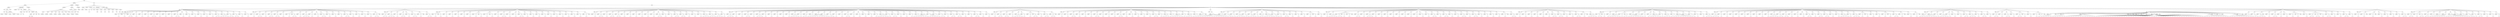 graph Tree {
	"t0" [label = "TEI"];
	"t1" [label = "teiHeader"];
	"t2" [label = "fileDesc"];
	"t3" [label = "titleStmt"];
	"t4" [label = "title"];
	"t5" [label = "author"];
	"t6" [label = "idno"];
	"t7" [label = "idno"];
	"t8" [label = "persName"];
	"t9" [label = "forename"];
	"t10" [label = "nameLink"];
	"t11" [label = "surname"];
	"t12" [label = "nameLink"];
	"t13" [label = "surname"];
	"t14" [label = "editor"];
	"t15" [label = "publicationStmt"];
	"t16" [label = "publisher"];
	"t17" [label = "idno"];
	"t18" [label = "idno"];
	"t19" [label = "availability"];
	"t20" [label = "licence"];
	"t21" [label = "ab"];
	"t22" [label = "ref"];
	"t23" [label = "sourceDesc"];
	"t24" [label = "bibl"];
	"t25" [label = "name"];
	"t26" [label = "idno"];
	"t27" [label = "idno"];
	"t28" [label = "availability"];
	"t29" [label = "licence"];
	"t30" [label = "ab"];
	"t31" [label = "ref"];
	"t32" [label = "bibl"];
	"t33" [label = "date"];
	"t34" [label = "date"];
	"t35" [label = "idno"];
	"t36" [label = "profileDesc"];
	"t37" [label = "particDesc"];
	"t38" [label = "listPerson"];
	"t39" [label = "person"];
	"t40" [label = "persName"];
	"t41" [label = "person"];
	"t42" [label = "persName"];
	"t43" [label = "person"];
	"t44" [label = "persName"];
	"t45" [label = "person"];
	"t46" [label = "persName"];
	"t47" [label = "person"];
	"t48" [label = "persName"];
	"t49" [label = "person"];
	"t50" [label = "persName"];
	"t51" [label = "person"];
	"t52" [label = "persName"];
	"t53" [label = "person"];
	"t54" [label = "persName"];
	"t55" [label = "person"];
	"t56" [label = "persName"];
	"t57" [label = "textClass"];
	"t58" [label = "keywords"];
	"t59" [label = "term"];
	"t60" [label = "term"];
	"t61" [label = "classCode"];
	"t62" [label = "revisionDesc"];
	"t63" [label = "listChange"];
	"t64" [label = "change"];
	"t65" [label = "text"];
	"t66" [label = "front"];
	"t67" [label = "docTitle"];
	"t68" [label = "titlePart"];
	"t69" [label = "titlePart"];
	"t70" [label = "docDate"];
	"t71" [label = "docAuthor"];
	"t72" [label = "div"];
	"t73" [label = "div"];
	"t74" [label = "p"];
	"t75" [label = "performance"];
	"t76" [label = "ab"];
	"t77" [label = "castList"];
	"t78" [label = "head"];
	"t79" [label = "castItem"];
	"t80" [label = "role"];
	"t81" [label = "castItem"];
	"t82" [label = "role"];
	"t83" [label = "castItem"];
	"t84" [label = "role"];
	"t85" [label = "castItem"];
	"t86" [label = "role"];
	"t87" [label = "castItem"];
	"t88" [label = "role"];
	"t89" [label = "castItem"];
	"t90" [label = "role"];
	"t91" [label = "castItem"];
	"t92" [label = "role"];
	"t93" [label = "note"];
	"t94" [label = "body"];
	"t95" [label = "div"];
	"t96" [label = "head"];
	"t97" [label = "div"];
	"t98" [label = "head"];
	"t99" [label = "stage"];
	"t100" [label = "sp"];
	"t101" [label = "speaker"];
	"t102" [label = "p"];
	"t103" [label = "s"];
	"t104" [label = "sp"];
	"t105" [label = "speaker"];
	"t106" [label = "p"];
	"t107" [label = "s"];
	"t108" [label = "sp"];
	"t109" [label = "speaker"];
	"t110" [label = "p"];
	"t111" [label = "s"];
	"t112" [label = "s"];
	"t113" [label = "sp"];
	"t114" [label = "speaker"];
	"t115" [label = "p"];
	"t116" [label = "s"];
	"t117" [label = "sp"];
	"t118" [label = "speaker"];
	"t119" [label = "p"];
	"t120" [label = "s"];
	"t121" [label = "sp"];
	"t122" [label = "speaker"];
	"t123" [label = "p"];
	"t124" [label = "s"];
	"t125" [label = "sp"];
	"t126" [label = "speaker"];
	"t127" [label = "p"];
	"t128" [label = "s"];
	"t129" [label = "s"];
	"t130" [label = "sp"];
	"t131" [label = "speaker"];
	"t132" [label = "p"];
	"t133" [label = "s"];
	"t134" [label = "sp"];
	"t135" [label = "speaker"];
	"t136" [label = "p"];
	"t137" [label = "s"];
	"t138" [label = "sp"];
	"t139" [label = "speaker"];
	"t140" [label = "p"];
	"t141" [label = "s"];
	"t142" [label = "sp"];
	"t143" [label = "speaker"];
	"t144" [label = "p"];
	"t145" [label = "s"];
	"t146" [label = "s"];
	"t147" [label = "sp"];
	"t148" [label = "speaker"];
	"t149" [label = "p"];
	"t150" [label = "s"];
	"t151" [label = "sp"];
	"t152" [label = "speaker"];
	"t153" [label = "p"];
	"t154" [label = "s"];
	"t155" [label = "sp"];
	"t156" [label = "speaker"];
	"t157" [label = "p"];
	"t158" [label = "s"];
	"t159" [label = "sp"];
	"t160" [label = "speaker"];
	"t161" [label = "p"];
	"t162" [label = "s"];
	"t163" [label = "sp"];
	"t164" [label = "speaker"];
	"t165" [label = "p"];
	"t166" [label = "s"];
	"t167" [label = "sp"];
	"t168" [label = "speaker"];
	"t169" [label = "p"];
	"t170" [label = "s"];
	"t171" [label = "sp"];
	"t172" [label = "speaker"];
	"t173" [label = "p"];
	"t174" [label = "s"];
	"t175" [label = "s"];
	"t176" [label = "sp"];
	"t177" [label = "speaker"];
	"t178" [label = "p"];
	"t179" [label = "s"];
	"t180" [label = "s"];
	"t181" [label = "s"];
	"t182" [label = "s"];
	"t183" [label = "sp"];
	"t184" [label = "speaker"];
	"t185" [label = "p"];
	"t186" [label = "s"];
	"t187" [label = "s"];
	"t188" [label = "sp"];
	"t189" [label = "speaker"];
	"t190" [label = "p"];
	"t191" [label = "s"];
	"t192" [label = "s"];
	"t193" [label = "sp"];
	"t194" [label = "speaker"];
	"t195" [label = "p"];
	"t196" [label = "s"];
	"t197" [label = "sp"];
	"t198" [label = "speaker"];
	"t199" [label = "p"];
	"t200" [label = "s"];
	"t201" [label = "div"];
	"t202" [label = "head"];
	"t203" [label = "sp"];
	"t204" [label = "speaker"];
	"t205" [label = "p"];
	"t206" [label = "s"];
	"t207" [label = "sp"];
	"t208" [label = "speaker"];
	"t209" [label = "p"];
	"t210" [label = "s"];
	"t211" [label = "s"];
	"t212" [label = "sp"];
	"t213" [label = "speaker"];
	"t214" [label = "p"];
	"t215" [label = "s"];
	"t216" [label = "sp"];
	"t217" [label = "speaker"];
	"t218" [label = "p"];
	"t219" [label = "s"];
	"t220" [label = "s"];
	"t221" [label = "sp"];
	"t222" [label = "speaker"];
	"t223" [label = "p"];
	"t224" [label = "s"];
	"t225" [label = "s"];
	"t226" [label = "sp"];
	"t227" [label = "speaker"];
	"t228" [label = "p"];
	"t229" [label = "s"];
	"t230" [label = "sp"];
	"t231" [label = "speaker"];
	"t232" [label = "p"];
	"t233" [label = "s"];
	"t234" [label = "stage"];
	"t235" [label = "p"];
	"t236" [label = "s"];
	"t237" [label = "s"];
	"t238" [label = "sp"];
	"t239" [label = "speaker"];
	"t240" [label = "p"];
	"t241" [label = "s"];
	"t242" [label = "sp"];
	"t243" [label = "speaker"];
	"t244" [label = "p"];
	"t245" [label = "s"];
	"t246" [label = "s"];
	"t247" [label = "s"];
	"t248" [label = "sp"];
	"t249" [label = "speaker"];
	"t250" [label = "p"];
	"t251" [label = "s"];
	"t252" [label = "sp"];
	"t253" [label = "speaker"];
	"t254" [label = "p"];
	"t255" [label = "s"];
	"t256" [label = "sp"];
	"t257" [label = "speaker"];
	"t258" [label = "p"];
	"t259" [label = "s"];
	"t260" [label = "s"];
	"t261" [label = "sp"];
	"t262" [label = "speaker"];
	"t263" [label = "p"];
	"t264" [label = "s"];
	"t265" [label = "sp"];
	"t266" [label = "speaker"];
	"t267" [label = "p"];
	"t268" [label = "s"];
	"t269" [label = "sp"];
	"t270" [label = "speaker"];
	"t271" [label = "p"];
	"t272" [label = "s"];
	"t273" [label = "sp"];
	"t274" [label = "speaker"];
	"t275" [label = "p"];
	"t276" [label = "s"];
	"t277" [label = "s"];
	"t278" [label = "sp"];
	"t279" [label = "speaker"];
	"t280" [label = "p"];
	"t281" [label = "s"];
	"t282" [label = "sp"];
	"t283" [label = "speaker"];
	"t284" [label = "p"];
	"t285" [label = "s"];
	"t286" [label = "sp"];
	"t287" [label = "speaker"];
	"t288" [label = "p"];
	"t289" [label = "s"];
	"t290" [label = "sp"];
	"t291" [label = "speaker"];
	"t292" [label = "p"];
	"t293" [label = "s"];
	"t294" [label = "sp"];
	"t295" [label = "speaker"];
	"t296" [label = "p"];
	"t297" [label = "s"];
	"t298" [label = "s"];
	"t299" [label = "stage"];
	"t300" [label = "div"];
	"t301" [label = "head"];
	"t302" [label = "sp"];
	"t303" [label = "speaker"];
	"t304" [label = "p"];
	"t305" [label = "s"];
	"t306" [label = "s"];
	"t307" [label = "sp"];
	"t308" [label = "speaker"];
	"t309" [label = "p"];
	"t310" [label = "s"];
	"t311" [label = "s"];
	"t312" [label = "s"];
	"t313" [label = "sp"];
	"t314" [label = "speaker"];
	"t315" [label = "p"];
	"t316" [label = "s"];
	"t317" [label = "sp"];
	"t318" [label = "speaker"];
	"t319" [label = "p"];
	"t320" [label = "s"];
	"t321" [label = "s"];
	"t322" [label = "sp"];
	"t323" [label = "speaker"];
	"t324" [label = "p"];
	"t325" [label = "s"];
	"t326" [label = "sp"];
	"t327" [label = "speaker"];
	"t328" [label = "p"];
	"t329" [label = "s"];
	"t330" [label = "s"];
	"t331" [label = "sp"];
	"t332" [label = "speaker"];
	"t333" [label = "p"];
	"t334" [label = "s"];
	"t335" [label = "stage"];
	"t336" [label = "sp"];
	"t337" [label = "speaker"];
	"t338" [label = "p"];
	"t339" [label = "s"];
	"t340" [label = "s"];
	"t341" [label = "div"];
	"t342" [label = "head"];
	"t343" [label = "sp"];
	"t344" [label = "speaker"];
	"t345" [label = "p"];
	"t346" [label = "s"];
	"t347" [label = "stage"];
	"t348" [label = "p"];
	"t349" [label = "s"];
	"t350" [label = "sp"];
	"t351" [label = "speaker"];
	"t352" [label = "p"];
	"t353" [label = "s"];
	"t354" [label = "sp"];
	"t355" [label = "speaker"];
	"t356" [label = "p"];
	"t357" [label = "s"];
	"t358" [label = "sp"];
	"t359" [label = "speaker"];
	"t360" [label = "p"];
	"t361" [label = "s"];
	"t362" [label = "sp"];
	"t363" [label = "speaker"];
	"t364" [label = "p"];
	"t365" [label = "s"];
	"t366" [label = "sp"];
	"t367" [label = "speaker"];
	"t368" [label = "p"];
	"t369" [label = "s"];
	"t370" [label = "sp"];
	"t371" [label = "speaker"];
	"t372" [label = "p"];
	"t373" [label = "s"];
	"t374" [label = "stage"];
	"t375" [label = "p"];
	"t376" [label = "s"];
	"t377" [label = "sp"];
	"t378" [label = "speaker"];
	"t379" [label = "p"];
	"t380" [label = "s"];
	"t381" [label = "stage"];
	"t382" [label = "p"];
	"t383" [label = "s"];
	"t384" [label = "sp"];
	"t385" [label = "speaker"];
	"t386" [label = "p"];
	"t387" [label = "s"];
	"t388" [label = "sp"];
	"t389" [label = "speaker"];
	"t390" [label = "p"];
	"t391" [label = "s"];
	"t392" [label = "s"];
	"t393" [label = "sp"];
	"t394" [label = "speaker"];
	"t395" [label = "p"];
	"t396" [label = "s"];
	"t397" [label = "sp"];
	"t398" [label = "speaker"];
	"t399" [label = "p"];
	"t400" [label = "s"];
	"t401" [label = "sp"];
	"t402" [label = "speaker"];
	"t403" [label = "p"];
	"t404" [label = "s"];
	"t405" [label = "s"];
	"t406" [label = "sp"];
	"t407" [label = "speaker"];
	"t408" [label = "p"];
	"t409" [label = "s"];
	"t410" [label = "sp"];
	"t411" [label = "speaker"];
	"t412" [label = "p"];
	"t413" [label = "s"];
	"t414" [label = "sp"];
	"t415" [label = "speaker"];
	"t416" [label = "p"];
	"t417" [label = "s"];
	"t418" [label = "sp"];
	"t419" [label = "speaker"];
	"t420" [label = "p"];
	"t421" [label = "s"];
	"t422" [label = "sp"];
	"t423" [label = "speaker"];
	"t424" [label = "p"];
	"t425" [label = "s"];
	"t426" [label = "sp"];
	"t427" [label = "speaker"];
	"t428" [label = "p"];
	"t429" [label = "s"];
	"t430" [label = "sp"];
	"t431" [label = "speaker"];
	"t432" [label = "p"];
	"t433" [label = "s"];
	"t434" [label = "sp"];
	"t435" [label = "speaker"];
	"t436" [label = "p"];
	"t437" [label = "s"];
	"t438" [label = "sp"];
	"t439" [label = "speaker"];
	"t440" [label = "p"];
	"t441" [label = "s"];
	"t442" [label = "sp"];
	"t443" [label = "speaker"];
	"t444" [label = "p"];
	"t445" [label = "s"];
	"t446" [label = "sp"];
	"t447" [label = "speaker"];
	"t448" [label = "p"];
	"t449" [label = "s"];
	"t450" [label = "stage"];
	"t451" [label = "div"];
	"t452" [label = "head"];
	"t453" [label = "sp"];
	"t454" [label = "speaker"];
	"t455" [label = "p"];
	"t456" [label = "s"];
	"t457" [label = "sp"];
	"t458" [label = "speaker"];
	"t459" [label = "p"];
	"t460" [label = "s"];
	"t461" [label = "s"];
	"t462" [label = "sp"];
	"t463" [label = "speaker"];
	"t464" [label = "p"];
	"t465" [label = "s"];
	"t466" [label = "sp"];
	"t467" [label = "speaker"];
	"t468" [label = "p"];
	"t469" [label = "s"];
	"t470" [label = "s"];
	"t471" [label = "sp"];
	"t472" [label = "speaker"];
	"t473" [label = "p"];
	"t474" [label = "s"];
	"t475" [label = "s"];
	"t476" [label = "sp"];
	"t477" [label = "speaker"];
	"t478" [label = "p"];
	"t479" [label = "s"];
	"t480" [label = "sp"];
	"t481" [label = "speaker"];
	"t482" [label = "p"];
	"t483" [label = "s"];
	"t484" [label = "sp"];
	"t485" [label = "speaker"];
	"t486" [label = "p"];
	"t487" [label = "s"];
	"t488" [label = "sp"];
	"t489" [label = "speaker"];
	"t490" [label = "p"];
	"t491" [label = "s"];
	"t492" [label = "sp"];
	"t493" [label = "speaker"];
	"t494" [label = "p"];
	"t495" [label = "s"];
	"t496" [label = "sp"];
	"t497" [label = "speaker"];
	"t498" [label = "p"];
	"t499" [label = "s"];
	"t500" [label = "sp"];
	"t501" [label = "speaker"];
	"t502" [label = "p"];
	"t503" [label = "s"];
	"t504" [label = "s"];
	"t505" [label = "sp"];
	"t506" [label = "speaker"];
	"t507" [label = "p"];
	"t508" [label = "s"];
	"t509" [label = "sp"];
	"t510" [label = "speaker"];
	"t511" [label = "p"];
	"t512" [label = "s"];
	"t513" [label = "sp"];
	"t514" [label = "speaker"];
	"t515" [label = "p"];
	"t516" [label = "s"];
	"t517" [label = "s"];
	"t518" [label = "sp"];
	"t519" [label = "speaker"];
	"t520" [label = "p"];
	"t521" [label = "s"];
	"t522" [label = "s"];
	"t523" [label = "sp"];
	"t524" [label = "speaker"];
	"t525" [label = "p"];
	"t526" [label = "s"];
	"t527" [label = "sp"];
	"t528" [label = "speaker"];
	"t529" [label = "p"];
	"t530" [label = "s"];
	"t531" [label = "sp"];
	"t532" [label = "speaker"];
	"t533" [label = "p"];
	"t534" [label = "s"];
	"t535" [label = "sp"];
	"t536" [label = "speaker"];
	"t537" [label = "p"];
	"t538" [label = "s"];
	"t539" [label = "s"];
	"t540" [label = "s"];
	"t541" [label = "sp"];
	"t542" [label = "speaker"];
	"t543" [label = "p"];
	"t544" [label = "s"];
	"t545" [label = "s"];
	"t546" [label = "s"];
	"t547" [label = "sp"];
	"t548" [label = "speaker"];
	"t549" [label = "p"];
	"t550" [label = "s"];
	"t551" [label = "s"];
	"t552" [label = "s"];
	"t553" [label = "sp"];
	"t554" [label = "speaker"];
	"t555" [label = "p"];
	"t556" [label = "s"];
	"t557" [label = "div"];
	"t558" [label = "head"];
	"t559" [label = "sp"];
	"t560" [label = "speaker"];
	"t561" [label = "p"];
	"t562" [label = "s"];
	"t563" [label = "s"];
	"t564" [label = "s"];
	"t565" [label = "sp"];
	"t566" [label = "speaker"];
	"t567" [label = "p"];
	"t568" [label = "s"];
	"t569" [label = "sp"];
	"t570" [label = "speaker"];
	"t571" [label = "p"];
	"t572" [label = "s"];
	"t573" [label = "sp"];
	"t574" [label = "speaker"];
	"t575" [label = "p"];
	"t576" [label = "s"];
	"t577" [label = "s"];
	"t578" [label = "sp"];
	"t579" [label = "speaker"];
	"t580" [label = "p"];
	"t581" [label = "s"];
	"t582" [label = "sp"];
	"t583" [label = "speaker"];
	"t584" [label = "p"];
	"t585" [label = "s"];
	"t586" [label = "s"];
	"t587" [label = "s"];
	"t588" [label = "sp"];
	"t589" [label = "speaker"];
	"t590" [label = "p"];
	"t591" [label = "s"];
	"t592" [label = "sp"];
	"t593" [label = "speaker"];
	"t594" [label = "p"];
	"t595" [label = "s"];
	"t596" [label = "sp"];
	"t597" [label = "speaker"];
	"t598" [label = "p"];
	"t599" [label = "s"];
	"t600" [label = "sp"];
	"t601" [label = "speaker"];
	"t602" [label = "p"];
	"t603" [label = "s"];
	"t604" [label = "sp"];
	"t605" [label = "speaker"];
	"t606" [label = "p"];
	"t607" [label = "s"];
	"t608" [label = "sp"];
	"t609" [label = "speaker"];
	"t610" [label = "p"];
	"t611" [label = "s"];
	"t612" [label = "s"];
	"t613" [label = "s"];
	"t614" [label = "s"];
	"t615" [label = "sp"];
	"t616" [label = "speaker"];
	"t617" [label = "p"];
	"t618" [label = "s"];
	"t619" [label = "sp"];
	"t620" [label = "speaker"];
	"t621" [label = "p"];
	"t622" [label = "s"];
	"t623" [label = "s"];
	"t624" [label = "sp"];
	"t625" [label = "speaker"];
	"t626" [label = "p"];
	"t627" [label = "s"];
	"t628" [label = "sp"];
	"t629" [label = "speaker"];
	"t630" [label = "p"];
	"t631" [label = "s"];
	"t632" [label = "s"];
	"t633" [label = "s"];
	"t634" [label = "s"];
	"t635" [label = "s"];
	"t636" [label = "s"];
	"t637" [label = "s"];
	"t638" [label = "s"];
	"t639" [label = "sp"];
	"t640" [label = "speaker"];
	"t641" [label = "p"];
	"t642" [label = "s"];
	"t643" [label = "sp"];
	"t644" [label = "speaker"];
	"t645" [label = "p"];
	"t646" [label = "s"];
	"t647" [label = "s"];
	"t648" [label = "sp"];
	"t649" [label = "speaker"];
	"t650" [label = "p"];
	"t651" [label = "s"];
	"t652" [label = "sp"];
	"t653" [label = "speaker"];
	"t654" [label = "p"];
	"t655" [label = "s"];
	"t656" [label = "sp"];
	"t657" [label = "speaker"];
	"t658" [label = "p"];
	"t659" [label = "s"];
	"t660" [label = "s"];
	"t661" [label = "sp"];
	"t662" [label = "speaker"];
	"t663" [label = "p"];
	"t664" [label = "s"];
	"t665" [label = "sp"];
	"t666" [label = "speaker"];
	"t667" [label = "p"];
	"t668" [label = "s"];
	"t669" [label = "sp"];
	"t670" [label = "speaker"];
	"t671" [label = "p"];
	"t672" [label = "s"];
	"t673" [label = "sp"];
	"t674" [label = "speaker"];
	"t675" [label = "p"];
	"t676" [label = "s"];
	"t677" [label = "sp"];
	"t678" [label = "speaker"];
	"t679" [label = "p"];
	"t680" [label = "s"];
	"t681" [label = "sp"];
	"t682" [label = "speaker"];
	"t683" [label = "p"];
	"t684" [label = "s"];
	"t685" [label = "s"];
	"t686" [label = "s"];
	"t687" [label = "s"];
	"t688" [label = "s"];
	"t689" [label = "sp"];
	"t690" [label = "speaker"];
	"t691" [label = "p"];
	"t692" [label = "s"];
	"t693" [label = "sp"];
	"t694" [label = "speaker"];
	"t695" [label = "p"];
	"t696" [label = "s"];
	"t697" [label = "s"];
	"t698" [label = "sp"];
	"t699" [label = "speaker"];
	"t700" [label = "p"];
	"t701" [label = "s"];
	"t702" [label = "sp"];
	"t703" [label = "speaker"];
	"t704" [label = "p"];
	"t705" [label = "s"];
	"t706" [label = "sp"];
	"t707" [label = "speaker"];
	"t708" [label = "p"];
	"t709" [label = "s"];
	"t710" [label = "sp"];
	"t711" [label = "speaker"];
	"t712" [label = "p"];
	"t713" [label = "s"];
	"t714" [label = "sp"];
	"t715" [label = "speaker"];
	"t716" [label = "p"];
	"t717" [label = "s"];
	"t718" [label = "s"];
	"t719" [label = "s"];
	"t720" [label = "s"];
	"t721" [label = "s"];
	"t722" [label = "s"];
	"t723" [label = "sp"];
	"t724" [label = "speaker"];
	"t725" [label = "p"];
	"t726" [label = "s"];
	"t727" [label = "s"];
	"t728" [label = "s"];
	"t729" [label = "s"];
	"t730" [label = "sp"];
	"t731" [label = "speaker"];
	"t732" [label = "p"];
	"t733" [label = "s"];
	"t734" [label = "sp"];
	"t735" [label = "speaker"];
	"t736" [label = "p"];
	"t737" [label = "s"];
	"t738" [label = "s"];
	"t739" [label = "sp"];
	"t740" [label = "speaker"];
	"t741" [label = "p"];
	"t742" [label = "s"];
	"t743" [label = "sp"];
	"t744" [label = "speaker"];
	"t745" [label = "p"];
	"t746" [label = "s"];
	"t747" [label = "s"];
	"t748" [label = "sp"];
	"t749" [label = "speaker"];
	"t750" [label = "p"];
	"t751" [label = "s"];
	"t752" [label = "s"];
	"t753" [label = "sp"];
	"t754" [label = "speaker"];
	"t755" [label = "p"];
	"t756" [label = "s"];
	"t757" [label = "sp"];
	"t758" [label = "speaker"];
	"t759" [label = "p"];
	"t760" [label = "s"];
	"t761" [label = "sp"];
	"t762" [label = "speaker"];
	"t763" [label = "p"];
	"t764" [label = "s"];
	"t765" [label = "s"];
	"t766" [label = "sp"];
	"t767" [label = "speaker"];
	"t768" [label = "p"];
	"t769" [label = "s"];
	"t770" [label = "sp"];
	"t771" [label = "speaker"];
	"t772" [label = "p"];
	"t773" [label = "s"];
	"t774" [label = "div"];
	"t775" [label = "head"];
	"t776" [label = "sp"];
	"t777" [label = "speaker"];
	"t778" [label = "p"];
	"t779" [label = "s"];
	"t780" [label = "sp"];
	"t781" [label = "speaker"];
	"t782" [label = "p"];
	"t783" [label = "s"];
	"t784" [label = "s"];
	"t785" [label = "sp"];
	"t786" [label = "speaker"];
	"t787" [label = "p"];
	"t788" [label = "s"];
	"t789" [label = "s"];
	"t790" [label = "sp"];
	"t791" [label = "speaker"];
	"t792" [label = "p"];
	"t793" [label = "s"];
	"t794" [label = "sp"];
	"t795" [label = "speaker"];
	"t796" [label = "p"];
	"t797" [label = "s"];
	"t798" [label = "s"];
	"t799" [label = "s"];
	"t800" [label = "s"];
	"t801" [label = "sp"];
	"t802" [label = "speaker"];
	"t803" [label = "p"];
	"t804" [label = "s"];
	"t805" [label = "sp"];
	"t806" [label = "speaker"];
	"t807" [label = "p"];
	"t808" [label = "s"];
	"t809" [label = "stage"];
	"t810" [label = "p"];
	"t811" [label = "s"];
	"t812" [label = "s"];
	"t813" [label = "sp"];
	"t814" [label = "speaker"];
	"t815" [label = "p"];
	"t816" [label = "s"];
	"t817" [label = "sp"];
	"t818" [label = "speaker"];
	"t819" [label = "p"];
	"t820" [label = "s"];
	"t821" [label = "s"];
	"t822" [label = "sp"];
	"t823" [label = "speaker"];
	"t824" [label = "p"];
	"t825" [label = "s"];
	"t826" [label = "s"];
	"t827" [label = "stage"];
	"t828" [label = "div"];
	"t829" [label = "head"];
	"t830" [label = "sp"];
	"t831" [label = "speaker"];
	"t832" [label = "p"];
	"t833" [label = "s"];
	"t834" [label = "sp"];
	"t835" [label = "speaker"];
	"t836" [label = "p"];
	"t837" [label = "s"];
	"t838" [label = "sp"];
	"t839" [label = "speaker"];
	"t840" [label = "p"];
	"t841" [label = "s"];
	"t842" [label = "s"];
	"t843" [label = "sp"];
	"t844" [label = "speaker"];
	"t845" [label = "p"];
	"t846" [label = "s"];
	"t847" [label = "sp"];
	"t848" [label = "speaker"];
	"t849" [label = "p"];
	"t850" [label = "s"];
	"t851" [label = "sp"];
	"t852" [label = "speaker"];
	"t853" [label = "p"];
	"t854" [label = "s"];
	"t855" [label = "sp"];
	"t856" [label = "speaker"];
	"t857" [label = "p"];
	"t858" [label = "s"];
	"t859" [label = "s"];
	"t860" [label = "sp"];
	"t861" [label = "speaker"];
	"t862" [label = "p"];
	"t863" [label = "s"];
	"t864" [label = "sp"];
	"t865" [label = "speaker"];
	"t866" [label = "p"];
	"t867" [label = "s"];
	"t868" [label = "sp"];
	"t869" [label = "speaker"];
	"t870" [label = "p"];
	"t871" [label = "s"];
	"t872" [label = "sp"];
	"t873" [label = "speaker"];
	"t874" [label = "p"];
	"t875" [label = "s"];
	"t876" [label = "s"];
	"t877" [label = "sp"];
	"t878" [label = "speaker"];
	"t879" [label = "p"];
	"t880" [label = "s"];
	"t881" [label = "sp"];
	"t882" [label = "speaker"];
	"t883" [label = "p"];
	"t884" [label = "s"];
	"t885" [label = "sp"];
	"t886" [label = "speaker"];
	"t887" [label = "p"];
	"t888" [label = "s"];
	"t889" [label = "sp"];
	"t890" [label = "speaker"];
	"t891" [label = "p"];
	"t892" [label = "s"];
	"t893" [label = "sp"];
	"t894" [label = "speaker"];
	"t895" [label = "p"];
	"t896" [label = "s"];
	"t897" [label = "sp"];
	"t898" [label = "speaker"];
	"t899" [label = "p"];
	"t900" [label = "s"];
	"t901" [label = "s"];
	"t902" [label = "sp"];
	"t903" [label = "speaker"];
	"t904" [label = "p"];
	"t905" [label = "s"];
	"t906" [label = "sp"];
	"t907" [label = "speaker"];
	"t908" [label = "p"];
	"t909" [label = "s"];
	"t910" [label = "s"];
	"t911" [label = "s"];
	"t912" [label = "sp"];
	"t913" [label = "speaker"];
	"t914" [label = "p"];
	"t915" [label = "s"];
	"t916" [label = "sp"];
	"t917" [label = "speaker"];
	"t918" [label = "p"];
	"t919" [label = "s"];
	"t920" [label = "s"];
	"t921" [label = "s"];
	"t922" [label = "s"];
	"t923" [label = "s"];
	"t924" [label = "sp"];
	"t925" [label = "speaker"];
	"t926" [label = "p"];
	"t927" [label = "s"];
	"t928" [label = "sp"];
	"t929" [label = "speaker"];
	"t930" [label = "p"];
	"t931" [label = "s"];
	"t932" [label = "s"];
	"t933" [label = "s"];
	"t934" [label = "sp"];
	"t935" [label = "speaker"];
	"t936" [label = "p"];
	"t937" [label = "s"];
	"t938" [label = "sp"];
	"t939" [label = "speaker"];
	"t940" [label = "p"];
	"t941" [label = "s"];
	"t942" [label = "s"];
	"t943" [label = "stage"];
	"t944" [label = "div"];
	"t945" [label = "head"];
	"t946" [label = "sp"];
	"t947" [label = "speaker"];
	"t948" [label = "p"];
	"t949" [label = "s"];
	"t950" [label = "s"];
	"t951" [label = "s"];
	"t952" [label = "s"];
	"t953" [label = "s"];
	"t954" [label = "s"];
	"t955" [label = "s"];
	"t956" [label = "s"];
	"t957" [label = "s"];
	"t958" [label = "s"];
	"t959" [label = "s"];
	"t960" [label = "s"];
	"t961" [label = "div"];
	"t962" [label = "head"];
	"t963" [label = "sp"];
	"t964" [label = "speaker"];
	"t965" [label = "p"];
	"t966" [label = "s"];
	"t967" [label = "sp"];
	"t968" [label = "speaker"];
	"t969" [label = "p"];
	"t970" [label = "s"];
	"t971" [label = "s"];
	"t972" [label = "sp"];
	"t973" [label = "speaker"];
	"t974" [label = "p"];
	"t975" [label = "s"];
	"t976" [label = "sp"];
	"t977" [label = "speaker"];
	"t978" [label = "p"];
	"t979" [label = "s"];
	"t980" [label = "s"];
	"t981" [label = "s"];
	"t982" [label = "s"];
	"t983" [label = "sp"];
	"t984" [label = "speaker"];
	"t985" [label = "p"];
	"t986" [label = "s"];
	"t987" [label = "s"];
	"t988" [label = "sp"];
	"t989" [label = "speaker"];
	"t990" [label = "p"];
	"t991" [label = "s"];
	"t992" [label = "s"];
	"t993" [label = "s"];
	"t994" [label = "sp"];
	"t995" [label = "speaker"];
	"t996" [label = "p"];
	"t997" [label = "s"];
	"t998" [label = "sp"];
	"t999" [label = "speaker"];
	"t1000" [label = "p"];
	"t1001" [label = "s"];
	"t1002" [label = "s"];
	"t1003" [label = "sp"];
	"t1004" [label = "speaker"];
	"t1005" [label = "p"];
	"t1006" [label = "s"];
	"t1007" [label = "s"];
	"t1008" [label = "s"];
	"t1009" [label = "s"];
	"t1010" [label = "s"];
	"t1011" [label = "sp"];
	"t1012" [label = "speaker"];
	"t1013" [label = "p"];
	"t1014" [label = "s"];
	"t1015" [label = "s"];
	"t1016" [label = "sp"];
	"t1017" [label = "speaker"];
	"t1018" [label = "p"];
	"t1019" [label = "s"];
	"t1020" [label = "sp"];
	"t1021" [label = "speaker"];
	"t1022" [label = "p"];
	"t1023" [label = "s"];
	"t1024" [label = "s"];
	"t1025" [label = "sp"];
	"t1026" [label = "speaker"];
	"t1027" [label = "p"];
	"t1028" [label = "s"];
	"t1029" [label = "sp"];
	"t1030" [label = "speaker"];
	"t1031" [label = "p"];
	"t1032" [label = "s"];
	"t1033" [label = "sp"];
	"t1034" [label = "speaker"];
	"t1035" [label = "p"];
	"t1036" [label = "s"];
	"t1037" [label = "sp"];
	"t1038" [label = "speaker"];
	"t1039" [label = "p"];
	"t1040" [label = "s"];
	"t1041" [label = "stage"];
	"t1042" [label = "p"];
	"t1043" [label = "s"];
	"t1044" [label = "sp"];
	"t1045" [label = "speaker"];
	"t1046" [label = "p"];
	"t1047" [label = "s"];
	"t1048" [label = "div"];
	"t1049" [label = "head"];
	"t1050" [label = "sp"];
	"t1051" [label = "speaker"];
	"t1052" [label = "p"];
	"t1053" [label = "s"];
	"t1054" [label = "sp"];
	"t1055" [label = "speaker"];
	"t1056" [label = "p"];
	"t1057" [label = "s"];
	"t1058" [label = "s"];
	"t1059" [label = "s"];
	"t1060" [label = "s"];
	"t1061" [label = "sp"];
	"t1062" [label = "speaker"];
	"t1063" [label = "p"];
	"t1064" [label = "s"];
	"t1065" [label = "s"];
	"t1066" [label = "stage"];
	"t1067" [label = "p"];
	"t1068" [label = "s"];
	"t1069" [label = "stage"];
	"t1070" [label = "p"];
	"t1071" [label = "s"];
	"t1072" [label = "stage"];
	"t1073" [label = "sp"];
	"t1074" [label = "speaker"];
	"t1075" [label = "p"];
	"t1076" [label = "s"];
	"t1077" [label = "s"];
	"t1078" [label = "sp"];
	"t1079" [label = "speaker"];
	"t1080" [label = "p"];
	"t1081" [label = "s"];
	"t1082" [label = "sp"];
	"t1083" [label = "speaker"];
	"t1084" [label = "p"];
	"t1085" [label = "s"];
	"t1086" [label = "s"];
	"t1087" [label = "s"];
	"t1088" [label = "sp"];
	"t1089" [label = "speaker"];
	"t1090" [label = "p"];
	"t1091" [label = "s"];
	"t1092" [label = "sp"];
	"t1093" [label = "speaker"];
	"t1094" [label = "p"];
	"t1095" [label = "s"];
	"t1096" [label = "sp"];
	"t1097" [label = "speaker"];
	"t1098" [label = "p"];
	"t1099" [label = "s"];
	"t1100" [label = "sp"];
	"t1101" [label = "speaker"];
	"t1102" [label = "p"];
	"t1103" [label = "s"];
	"t1104" [label = "sp"];
	"t1105" [label = "speaker"];
	"t1106" [label = "p"];
	"t1107" [label = "s"];
	"t1108" [label = "sp"];
	"t1109" [label = "speaker"];
	"t1110" [label = "p"];
	"t1111" [label = "s"];
	"t1112" [label = "sp"];
	"t1113" [label = "speaker"];
	"t1114" [label = "p"];
	"t1115" [label = "s"];
	"t1116" [label = "sp"];
	"t1117" [label = "speaker"];
	"t1118" [label = "p"];
	"t1119" [label = "s"];
	"t1120" [label = "sp"];
	"t1121" [label = "speaker"];
	"t1122" [label = "p"];
	"t1123" [label = "s"];
	"t1124" [label = "sp"];
	"t1125" [label = "speaker"];
	"t1126" [label = "p"];
	"t1127" [label = "s"];
	"t1128" [label = "sp"];
	"t1129" [label = "speaker"];
	"t1130" [label = "p"];
	"t1131" [label = "s"];
	"t1132" [label = "s"];
	"t1133" [label = "sp"];
	"t1134" [label = "speaker"];
	"t1135" [label = "p"];
	"t1136" [label = "s"];
	"t1137" [label = "sp"];
	"t1138" [label = "speaker"];
	"t1139" [label = "p"];
	"t1140" [label = "s"];
	"t1141" [label = "s"];
	"t1142" [label = "sp"];
	"t1143" [label = "speaker"];
	"t1144" [label = "p"];
	"t1145" [label = "s"];
	"t1146" [label = "sp"];
	"t1147" [label = "speaker"];
	"t1148" [label = "p"];
	"t1149" [label = "s"];
	"t1150" [label = "sp"];
	"t1151" [label = "speaker"];
	"t1152" [label = "p"];
	"t1153" [label = "s"];
	"t1154" [label = "s"];
	"t1155" [label = "sp"];
	"t1156" [label = "speaker"];
	"t1157" [label = "p"];
	"t1158" [label = "s"];
	"t1159" [label = "sp"];
	"t1160" [label = "speaker"];
	"t1161" [label = "p"];
	"t1162" [label = "s"];
	"t1163" [label = "s"];
	"t1164" [label = "sp"];
	"t1165" [label = "speaker"];
	"t1166" [label = "p"];
	"t1167" [label = "s"];
	"t1168" [label = "sp"];
	"t1169" [label = "speaker"];
	"t1170" [label = "p"];
	"t1171" [label = "s"];
	"t1172" [label = "sp"];
	"t1173" [label = "speaker"];
	"t1174" [label = "p"];
	"t1175" [label = "s"];
	"t1176" [label = "sp"];
	"t1177" [label = "speaker"];
	"t1178" [label = "p"];
	"t1179" [label = "s"];
	"t1180" [label = "sp"];
	"t1181" [label = "speaker"];
	"t1182" [label = "p"];
	"t1183" [label = "s"];
	"t1184" [label = "stage"];
	"t1185" [label = "sp"];
	"t1186" [label = "speaker"];
	"t1187" [label = "p"];
	"t1188" [label = "s"];
	"t1189" [label = "s"];
	"t1190" [label = "div"];
	"t1191" [label = "head"];
	"t1192" [label = "sp"];
	"t1193" [label = "speaker"];
	"t1194" [label = "p"];
	"t1195" [label = "s"];
	"t1196" [label = "sp"];
	"t1197" [label = "speaker"];
	"t1198" [label = "p"];
	"t1199" [label = "s"];
	"t1200" [label = "sp"];
	"t1201" [label = "speaker"];
	"t1202" [label = "p"];
	"t1203" [label = "s"];
	"t1204" [label = "sp"];
	"t1205" [label = "speaker"];
	"t1206" [label = "p"];
	"t1207" [label = "s"];
	"t1208" [label = "sp"];
	"t1209" [label = "speaker"];
	"t1210" [label = "p"];
	"t1211" [label = "s"];
	"t1212" [label = "sp"];
	"t1213" [label = "speaker"];
	"t1214" [label = "p"];
	"t1215" [label = "s"];
	"t1216" [label = "sp"];
	"t1217" [label = "speaker"];
	"t1218" [label = "p"];
	"t1219" [label = "s"];
	"t1220" [label = "s"];
	"t1221" [label = "sp"];
	"t1222" [label = "speaker"];
	"t1223" [label = "p"];
	"t1224" [label = "s"];
	"t1225" [label = "s"];
	"t1226" [label = "sp"];
	"t1227" [label = "speaker"];
	"t1228" [label = "p"];
	"t1229" [label = "s"];
	"t1230" [label = "sp"];
	"t1231" [label = "speaker"];
	"t1232" [label = "p"];
	"t1233" [label = "s"];
	"t1234" [label = "sp"];
	"t1235" [label = "speaker"];
	"t1236" [label = "p"];
	"t1237" [label = "s"];
	"t1238" [label = "s"];
	"t1239" [label = "sp"];
	"t1240" [label = "speaker"];
	"t1241" [label = "p"];
	"t1242" [label = "s"];
	"t1243" [label = "stage"];
	"t1244" [label = "sp"];
	"t1245" [label = "speaker"];
	"t1246" [label = "p"];
	"t1247" [label = "s"];
	"t1248" [label = "s"];
	"t1249" [label = "s"];
	"t1250" [label = "s"];
	"t1251" [label = "div"];
	"t1252" [label = "head"];
	"t1253" [label = "sp"];
	"t1254" [label = "speaker"];
	"t1255" [label = "p"];
	"t1256" [label = "s"];
	"t1257" [label = "s"];
	"t1258" [label = "stage"];
	"t1259" [label = "p"];
	"t1260" [label = "s"];
	"t1261" [label = "sp"];
	"t1262" [label = "speaker"];
	"t1263" [label = "p"];
	"t1264" [label = "s"];
	"t1265" [label = "sp"];
	"t1266" [label = "speaker"];
	"t1267" [label = "p"];
	"t1268" [label = "s"];
	"t1269" [label = "s"];
	"t1270" [label = "s"];
	"t1271" [label = "s"];
	"t1272" [label = "s"];
	"t1273" [label = "sp"];
	"t1274" [label = "speaker"];
	"t1275" [label = "p"];
	"t1276" [label = "s"];
	"t1277" [label = "stage"];
	"t1278" [label = "p"];
	"t1279" [label = "s"];
	"t1280" [label = "s"];
	"t1281" [label = "sp"];
	"t1282" [label = "speaker"];
	"t1283" [label = "p"];
	"t1284" [label = "s"];
	"t1285" [label = "s"];
	"t1286" [label = "s"];
	"t1287" [label = "s"];
	"t1288" [label = "s"];
	"t1289" [label = "s"];
	"t1290" [label = "sp"];
	"t1291" [label = "speaker"];
	"t1292" [label = "p"];
	"t1293" [label = "s"];
	"t1294" [label = "sp"];
	"t1295" [label = "speaker"];
	"t1296" [label = "p"];
	"t1297" [label = "s"];
	"t1298" [label = "sp"];
	"t1299" [label = "speaker"];
	"t1300" [label = "p"];
	"t1301" [label = "s"];
	"t1302" [label = "sp"];
	"t1303" [label = "speaker"];
	"t1304" [label = "p"];
	"t1305" [label = "s"];
	"t1306" [label = "s"];
	"t1307" [label = "s"];
	"t1308" [label = "s"];
	"t1309" [label = "s"];
	"t1310" [label = "sp"];
	"t1311" [label = "speaker"];
	"t1312" [label = "p"];
	"t1313" [label = "s"];
	"t1314" [label = "sp"];
	"t1315" [label = "speaker"];
	"t1316" [label = "p"];
	"t1317" [label = "s"];
	"t1318" [label = "s"];
	"t1319" [label = "s"];
	"t1320" [label = "sp"];
	"t1321" [label = "speaker"];
	"t1322" [label = "p"];
	"t1323" [label = "s"];
	"t1324" [label = "sp"];
	"t1325" [label = "speaker"];
	"t1326" [label = "p"];
	"t1327" [label = "s"];
	"t1328" [label = "s"];
	"t1329" [label = "s"];
	"t1330" [label = "s"];
	"t1331" [label = "s"];
	"t1332" [label = "s"];
	"t1333" [label = "s"];
	"t1334" [label = "s"];
	"t1335" [label = "sp"];
	"t1336" [label = "speaker"];
	"t1337" [label = "p"];
	"t1338" [label = "s"];
	"t1339" [label = "sp"];
	"t1340" [label = "speaker"];
	"t1341" [label = "p"];
	"t1342" [label = "s"];
	"t1343" [label = "sp"];
	"t1344" [label = "speaker"];
	"t1345" [label = "p"];
	"t1346" [label = "s"];
	"t1347" [label = "sp"];
	"t1348" [label = "speaker"];
	"t1349" [label = "p"];
	"t1350" [label = "s"];
	"t1351" [label = "sp"];
	"t1352" [label = "speaker"];
	"t1353" [label = "p"];
	"t1354" [label = "s"];
	"t1355" [label = "s"];
	"t1356" [label = "s"];
	"t1357" [label = "div"];
	"t1358" [label = "head"];
	"t1359" [label = "sp"];
	"t1360" [label = "speaker"];
	"t1361" [label = "p"];
	"t1362" [label = "s"];
	"t1363" [label = "s"];
	"t1364" [label = "s"];
	"t1365" [label = "sp"];
	"t1366" [label = "speaker"];
	"t1367" [label = "p"];
	"t1368" [label = "s"];
	"t1369" [label = "sp"];
	"t1370" [label = "speaker"];
	"t1371" [label = "p"];
	"t1372" [label = "s"];
	"t1373" [label = "sp"];
	"t1374" [label = "speaker"];
	"t1375" [label = "p"];
	"t1376" [label = "s"];
	"t1377" [label = "sp"];
	"t1378" [label = "speaker"];
	"t1379" [label = "p"];
	"t1380" [label = "s"];
	"t1381" [label = "sp"];
	"t1382" [label = "speaker"];
	"t1383" [label = "p"];
	"t1384" [label = "s"];
	"t1385" [label = "sp"];
	"t1386" [label = "speaker"];
	"t1387" [label = "p"];
	"t1388" [label = "s"];
	"t1389" [label = "sp"];
	"t1390" [label = "speaker"];
	"t1391" [label = "p"];
	"t1392" [label = "s"];
	"t1393" [label = "sp"];
	"t1394" [label = "speaker"];
	"t1395" [label = "p"];
	"t1396" [label = "s"];
	"t1397" [label = "sp"];
	"t1398" [label = "speaker"];
	"t1399" [label = "p"];
	"t1400" [label = "s"];
	"t1401" [label = "sp"];
	"t1402" [label = "speaker"];
	"t1403" [label = "p"];
	"t1404" [label = "s"];
	"t1405" [label = "s"];
	"t1406" [label = "s"];
	"t1407" [label = "s"];
	"t1408" [label = "sp"];
	"t1409" [label = "speaker"];
	"t1410" [label = "p"];
	"t1411" [label = "s"];
	"t1412" [label = "s"];
	"t1413" [label = "sp"];
	"t1414" [label = "speaker"];
	"t1415" [label = "p"];
	"t1416" [label = "s"];
	"t1417" [label = "s"];
	"t1418" [label = "sp"];
	"t1419" [label = "speaker"];
	"t1420" [label = "p"];
	"t1421" [label = "s"];
	"t1422" [label = "sp"];
	"t1423" [label = "speaker"];
	"t1424" [label = "p"];
	"t1425" [label = "s"];
	"t1426" [label = "sp"];
	"t1427" [label = "speaker"];
	"t1428" [label = "p"];
	"t1429" [label = "s"];
	"t1430" [label = "sp"];
	"t1431" [label = "speaker"];
	"t1432" [label = "p"];
	"t1433" [label = "s"];
	"t1434" [label = "s"];
	"t1435" [label = "sp"];
	"t1436" [label = "speaker"];
	"t1437" [label = "p"];
	"t1438" [label = "s"];
	"t1439" [label = "sp"];
	"t1440" [label = "speaker"];
	"t1441" [label = "p"];
	"t1442" [label = "s"];
	"t1443" [label = "s"];
	"t1444" [label = "sp"];
	"t1445" [label = "speaker"];
	"t1446" [label = "p"];
	"t1447" [label = "s"];
	"t1448" [label = "s"];
	"t1449" [label = "sp"];
	"t1450" [label = "speaker"];
	"t1451" [label = "p"];
	"t1452" [label = "s"];
	"t1453" [label = "sp"];
	"t1454" [label = "speaker"];
	"t1455" [label = "p"];
	"t1456" [label = "s"];
	"t1457" [label = "sp"];
	"t1458" [label = "speaker"];
	"t1459" [label = "p"];
	"t1460" [label = "s"];
	"t1461" [label = "s"];
	"t1462" [label = "s"];
	"t1463" [label = "s"];
	"t1464" [label = "sp"];
	"t1465" [label = "speaker"];
	"t1466" [label = "p"];
	"t1467" [label = "s"];
	"t1468" [label = "sp"];
	"t1469" [label = "speaker"];
	"t1470" [label = "p"];
	"t1471" [label = "s"];
	"t1472" [label = "s"];
	"t1473" [label = "s"];
	"t1474" [label = "sp"];
	"t1475" [label = "speaker"];
	"t1476" [label = "p"];
	"t1477" [label = "s"];
	"t1478" [label = "stage"];
	"t1479" [label = "p"];
	"t1480" [label = "s"];
	"t1481" [label = "sp"];
	"t1482" [label = "speaker"];
	"t1483" [label = "p"];
	"t1484" [label = "s"];
	"t1485" [label = "sp"];
	"t1486" [label = "speaker"];
	"t1487" [label = "p"];
	"t1488" [label = "s"];
	"t1489" [label = "sp"];
	"t1490" [label = "speaker"];
	"t1491" [label = "p"];
	"t1492" [label = "s"];
	"t1493" [label = "stage"];
	"t1494" [label = "p"];
	"t1495" [label = "s"];
	"t1496" [label = "sp"];
	"t1497" [label = "speaker"];
	"t1498" [label = "p"];
	"t1499" [label = "s"];
	"t1500" [label = "s"];
	"t1501" [label = "sp"];
	"t1502" [label = "speaker"];
	"t1503" [label = "p"];
	"t1504" [label = "s"];
	"t1505" [label = "stage"];
	"t1506" [label = "sp"];
	"t1507" [label = "speaker"];
	"t1508" [label = "p"];
	"t1509" [label = "s"];
	"t1510" [label = "sp"];
	"t1511" [label = "speaker"];
	"t1512" [label = "p"];
	"t1513" [label = "s"];
	"t1514" [label = "stage"];
	"t1515" [label = "div"];
	"t1516" [label = "head"];
	"t1517" [label = "sp"];
	"t1518" [label = "speaker"];
	"t1519" [label = "p"];
	"t1520" [label = "s"];
	"t1521" [label = "s"];
	"t1522" [label = "sp"];
	"t1523" [label = "speaker"];
	"t1524" [label = "p"];
	"t1525" [label = "s"];
	"t1526" [label = "s"];
	"t1527" [label = "s"];
	"t1528" [label = "s"];
	"t1529" [label = "s"];
	"t1530" [label = "s"];
	"t1531" [label = "sp"];
	"t1532" [label = "speaker"];
	"t1533" [label = "p"];
	"t1534" [label = "s"];
	"t1535" [label = "sp"];
	"t1536" [label = "speaker"];
	"t1537" [label = "p"];
	"t1538" [label = "s"];
	"t1539" [label = "s"];
	"t1540" [label = "s"];
	"t1541" [label = "s"];
	"t1542" [label = "sp"];
	"t1543" [label = "speaker"];
	"t1544" [label = "p"];
	"t1545" [label = "s"];
	"t1546" [label = "sp"];
	"t1547" [label = "speaker"];
	"t1548" [label = "p"];
	"t1549" [label = "s"];
	"t1550" [label = "sp"];
	"t1551" [label = "speaker"];
	"t1552" [label = "p"];
	"t1553" [label = "s"];
	"t1554" [label = "sp"];
	"t1555" [label = "speaker"];
	"t1556" [label = "p"];
	"t1557" [label = "s"];
	"t1558" [label = "s"];
	"t1559" [label = "sp"];
	"t1560" [label = "speaker"];
	"t1561" [label = "p"];
	"t1562" [label = "s"];
	"t1563" [label = "s"];
	"t1564" [label = "s"];
	"t1565" [label = "sp"];
	"t1566" [label = "speaker"];
	"t1567" [label = "p"];
	"t1568" [label = "s"];
	"t1569" [label = "sp"];
	"t1570" [label = "speaker"];
	"t1571" [label = "p"];
	"t1572" [label = "s"];
	"t1573" [label = "s"];
	"t1574" [label = "sp"];
	"t1575" [label = "speaker"];
	"t1576" [label = "p"];
	"t1577" [label = "s"];
	"t1578" [label = "div"];
	"t1579" [label = "head"];
	"t1580" [label = "sp"];
	"t1581" [label = "speaker"];
	"t1582" [label = "p"];
	"t1583" [label = "s"];
	"t1584" [label = "s"];
	"t1585" [label = "sp"];
	"t1586" [label = "speaker"];
	"t1587" [label = "p"];
	"t1588" [label = "s"];
	"t1589" [label = "sp"];
	"t1590" [label = "speaker"];
	"t1591" [label = "p"];
	"t1592" [label = "s"];
	"t1593" [label = "s"];
	"t1594" [label = "sp"];
	"t1595" [label = "speaker"];
	"t1596" [label = "p"];
	"t1597" [label = "s"];
	"t1598" [label = "sp"];
	"t1599" [label = "speaker"];
	"t1600" [label = "p"];
	"t1601" [label = "s"];
	"t1602" [label = "s"];
	"t1603" [label = "stage"];
	"t1604" [label = "p"];
	"t1605" [label = "s"];
	"t1606" [label = "sp"];
	"t1607" [label = "speaker"];
	"t1608" [label = "p"];
	"t1609" [label = "s"];
	"t1610" [label = "sp"];
	"t1611" [label = "speaker"];
	"t1612" [label = "p"];
	"t1613" [label = "s"];
	"t1614" [label = "stage"];
	"t1615" [label = "p"];
	"t1616" [label = "s"];
	"t1617" [label = "stage"];
	"t1618" [label = "div"];
	"t1619" [label = "head"];
	"t1620" [label = "sp"];
	"t1621" [label = "speaker"];
	"t1622" [label = "p"];
	"t1623" [label = "s"];
	"t1624" [label = "s"];
	"t1625" [label = "s"];
	"t1626" [label = "s"];
	"t1627" [label = "s"];
	"t1628" [label = "stage"];
	"t1629" [label = "p"];
	"t1630" [label = "s"];
	"t1631" [label = "stage"];
	"t1632" [label = "p"];
	"t1633" [label = "s"];
	"t1634" [label = "s"];
	"t1635" [label = "s"];
	"t1636" [label = "s"];
	"t1637" [label = "s"];
	"t1638" [label = "stage"];
	"t1639" [label = "p"];
	"t1640" [label = "s"];
	"t1641" [label = "s"];
	"t1642" [label = "s"];
	"t1643" [label = "s"];
	"t1644" [label = "s"];
	"t1645" [label = "s"];
	"t1646" [label = "s"];
	"t1647" [label = "s"];
	"t1648" [label = "s"];
	"t1649" [label = "s"];
	"t1650" [label = "s"];
	"t1651" [label = "s"];
	"t1652" [label = "s"];
	"t1653" [label = "stage"];
	"t1654" [label = "p"];
	"t1655" [label = "s"];
	"t1656" [label = "stage"];
	"t1657" [label = "stage"];
	"t1658" [label = "p"];
	"t1659" [label = "s"];
	"t1660" [label = "stage"];
	"t1661" [label = "p"];
	"t1662" [label = "s"];
	"t1663" [label = "s"];
	"t1664" [label = "stage"];
	"t1665" [label = "p"];
	"t1666" [label = "s"];
	"t1667" [label = "stage"];
	"t1668" [label = "p"];
	"t1669" [label = "s"];
	"t1670" [label = "s"];
	"t1671" [label = "s"];
	"t1672" [label = "s"];
	"t1673" [label = "s"];
	"t1674" [label = "s"];
	"t1675" [label = "s"];
	"t1676" [label = "s"];
	"t1677" [label = "s"];
	"t1678" [label = "s"];
	"t1679" [label = "s"];
	"t1680" [label = "s"];
	"t1681" [label = "s"];
	"t1682" [label = "s"];
	"t1683" [label = "s"];
	"t1684" [label = "s"];
	"t1685" [label = "s"];
	"t1686" [label = "s"];
	"t1687" [label = "s"];
	"t1688" [label = "s"];
	"t1689" [label = "s"];
	"t1690" [label = "s"];
	"t1691" [label = "s"];
	"t1692" [label = "s"];
	"t1693" [label = "s"];
	"t1694" [label = "s"];
	"t1695" [label = "s"];
	"t1696" [label = "s"];
	"t1697" [label = "s"];
	"t1698" [label = "s"];
	"t1699" [label = "s"];
	"t1700" [label = "s"];
	"t1701" [label = "s"];
	"t1702" [label = "s"];
	"t1703" [label = "s"];
	"t1704" [label = "s"];
	"t1705" [label = "s"];
	"t1706" [label = "s"];
	"t1707" [label = "s"];
	"t1708" [label = "s"];
	"t1709" [label = "s"];
	"t1710" [label = "s"];
	"t1711" [label = "stage"];
	"t1712" [label = "stage"];
	"t1713" [label = "p"];
	"t1714" [label = "s"];
	"t1715" [label = "s"];
	"t1716" [label = "s"];
	"t1717" [label = "s"];
	"t1718" [label = "s"];
	"t1719" [label = "s"];
	"t1720" [label = "s"];
	"t1721" [label = "s"];
	"t1722" [label = "stage"];
	"t1723" [label = "p"];
	"t1724" [label = "s"];
	"t1725" [label = "s"];
	"t1726" [label = "stage"];
	"t1727" [label = "p"];
	"t1728" [label = "s"];
	"t1729" [label = "stage"];
	"t1730" [label = "p"];
	"t1731" [label = "s"];
	"t1732" [label = "s"];
	"t1733" [label = "s"];
	"t1734" [label = "s"];
	"t1735" [label = "s"];
	"t1736" [label = "s"];
	"t1737" [label = "s"];
	"t1738" [label = "s"];
	"t1739" [label = "s"];
	"t1740" [label = "stage"];
	"t1741" [label = "p"];
	"t1742" [label = "s"];
	"t1743" [label = "stage"];
	"t1744" [label = "sp"];
	"t1745" [label = "speaker"];
	"t1746" [label = "p"];
	"t1747" [label = "s"];
	"t1748" [label = "sp"];
	"t1749" [label = "speaker"];
	"t1750" [label = "p"];
	"t1751" [label = "s"];
	"t1752" [label = "s"];
	"t1753" [label = "sp"];
	"t1754" [label = "speaker"];
	"t1755" [label = "p"];
	"t1756" [label = "s"];
	"t1757" [label = "s"];
	"t1758" [label = "s"];
	"t1759" [label = "stage"];
	"t1760" [label = "sp"];
	"t1761" [label = "speaker"];
	"t1762" [label = "p"];
	"t1763" [label = "s"];
	"t1764" [label = "sp"];
	"t1765" [label = "speaker"];
	"t1766" [label = "p"];
	"t1767" [label = "s"];
	"t1768" [label = "s"];
	"t1769" [label = "sp"];
	"t1770" [label = "speaker"];
	"t1771" [label = "p"];
	"t1772" [label = "s"];
	"t1773" [label = "sp"];
	"t1774" [label = "speaker"];
	"t1775" [label = "p"];
	"t1776" [label = "s"];
	"t1777" [label = "sp"];
	"t1778" [label = "speaker"];
	"t1779" [label = "p"];
	"t1780" [label = "s"];
	"t1781" [label = "stage"];
	"t1782" [label = "p"];
	"t1783" [label = "s"];
	"t1784" [label = "stage"];
	"t1785" [label = "sp"];
	"t1786" [label = "speaker"];
	"t1787" [label = "p"];
	"t1788" [label = "s"];
	"t1789" [label = "sp"];
	"t1790" [label = "speaker"];
	"t1791" [label = "p"];
	"t1792" [label = "s"];
	"t1793" [label = "s"];
	"t1794" [label = "stage"];
	"t1795" [label = "p"];
	"t1796" [label = "s"];
	"t1797" [label = "s"];
	"t1798" [label = "stage"];
	"t1799" [label = "p"];
	"t1800" [label = "s"];
	"t1801" [label = "sp"];
	"t1802" [label = "speaker"];
	"t1803" [label = "p"];
	"t1804" [label = "s"];
	"t1805" [label = "s"];
	"t1806" [label = "sp"];
	"t1807" [label = "speaker"];
	"t1808" [label = "p"];
	"t1809" [label = "s"];
	"t1810" [label = "sp"];
	"t1811" [label = "speaker"];
	"t1812" [label = "p"];
	"t1813" [label = "s"];
	"t1814" [label = "sp"];
	"t1815" [label = "speaker"];
	"t1816" [label = "p"];
	"t1817" [label = "s"];
	"t1818" [label = "s"];
	"t1819" [label = "sp"];
	"t1820" [label = "speaker"];
	"t1821" [label = "p"];
	"t1822" [label = "s"];
	"t1823" [label = "div"];
	"t1824" [label = "head"];
	"t1825" [label = "sp"];
	"t1826" [label = "speaker"];
	"t1827" [label = "p"];
	"t1828" [label = "s"];
	"t1829" [label = "sp"];
	"t1830" [label = "speaker"];
	"t1831" [label = "p"];
	"t1832" [label = "s"];
	"t1833" [label = "stage"];
	"t1834" [label = "sp"];
	"t1835" [label = "speaker"];
	"t1836" [label = "p"];
	"t1837" [label = "s"];
	"t1838" [label = "stage"];
	"t1839" [label = "sp"];
	"t1840" [label = "speaker"];
	"t1841" [label = "p"];
	"t1842" [label = "s"];
	"t1843" [label = "sp"];
	"t1844" [label = "speaker"];
	"t1845" [label = "p"];
	"t1846" [label = "s"];
	"t1847" [label = "sp"];
	"t1848" [label = "speaker"];
	"t1849" [label = "p"];
	"t1850" [label = "s"];
	"t1851" [label = "sp"];
	"t1852" [label = "speaker"];
	"t1853" [label = "p"];
	"t1854" [label = "s"];
	"t1855" [label = "sp"];
	"t1856" [label = "speaker"];
	"t1857" [label = "p"];
	"t1858" [label = "s"];
	"t1859" [label = "s"];
	"t1860" [label = "div"];
	"t1861" [label = "head"];
	"t1862" [label = "sp"];
	"t1863" [label = "speaker"];
	"t1864" [label = "p"];
	"t1865" [label = "s"];
	"t1866" [label = "s"];
	"t1867" [label = "sp"];
	"t1868" [label = "speaker"];
	"t1869" [label = "p"];
	"t1870" [label = "s"];
	"t1871" [label = "stage"];
	"t1872" [label = "p"];
	"t1873" [label = "s"];
	"t1874" [label = "s"];
	"t1875" [label = "sp"];
	"t1876" [label = "speaker"];
	"t1877" [label = "p"];
	"t1878" [label = "s"];
	"t1879" [label = "s"];
	"t1880" [label = "sp"];
	"t1881" [label = "speaker"];
	"t1882" [label = "p"];
	"t1883" [label = "s"];
	"t1884" [label = "sp"];
	"t1885" [label = "speaker"];
	"t1886" [label = "p"];
	"t1887" [label = "s"];
	"t1888" [label = "s"];
	"t1889" [label = "sp"];
	"t1890" [label = "speaker"];
	"t1891" [label = "p"];
	"t1892" [label = "s"];
	"t1893" [label = "s"];
	"t1894" [label = "s"];
	"t1895" [label = "s"];
	"t1896" [label = "sp"];
	"t1897" [label = "speaker"];
	"t1898" [label = "p"];
	"t1899" [label = "s"];
	"t1900" [label = "s"];
	"t1901" [label = "s"];
	"t1902" [label = "s"];
	"t1903" [label = "s"];
	"t1904" [label = "s"];
	"t1905" [label = "s"];
	"t1906" [label = "s"];
	"t1907" [label = "s"];
	"t1908" [label = "sp"];
	"t1909" [label = "speaker"];
	"t1910" [label = "p"];
	"t1911" [label = "s"];
	"t1912" [label = "sp"];
	"t1913" [label = "speaker"];
	"t1914" [label = "p"];
	"t1915" [label = "s"];
	"t1916" [label = "sp"];
	"t1917" [label = "speaker"];
	"t1918" [label = "p"];
	"t1919" [label = "s"];
	"t1920" [label = "s"];
	"t1921" [label = "sp"];
	"t1922" [label = "speaker"];
	"t1923" [label = "p"];
	"t1924" [label = "s"];
	"t1925" [label = "sp"];
	"t1926" [label = "speaker"];
	"t1927" [label = "p"];
	"t1928" [label = "s"];
	"t1929" [label = "s"];
	"t1930" [label = "sp"];
	"t1931" [label = "speaker"];
	"t1932" [label = "p"];
	"t1933" [label = "s"];
	"t1934" [label = "sp"];
	"t1935" [label = "speaker"];
	"t1936" [label = "p"];
	"t1937" [label = "s"];
	"t1938" [label = "sp"];
	"t1939" [label = "speaker"];
	"t1940" [label = "p"];
	"t1941" [label = "s"];
	"t0" -- "t1";
	"t1" -- "t2";
	"t2" -- "t3";
	"t3" -- "t4";
	"t3" -- "t5";
	"t5" -- "t6";
	"t5" -- "t7";
	"t5" -- "t8";
	"t8" -- "t9";
	"t8" -- "t10";
	"t8" -- "t11";
	"t8" -- "t12";
	"t8" -- "t13";
	"t3" -- "t14";
	"t2" -- "t15";
	"t15" -- "t16";
	"t15" -- "t17";
	"t15" -- "t18";
	"t15" -- "t19";
	"t19" -- "t20";
	"t20" -- "t21";
	"t20" -- "t22";
	"t2" -- "t23";
	"t23" -- "t24";
	"t24" -- "t25";
	"t24" -- "t26";
	"t24" -- "t27";
	"t24" -- "t28";
	"t28" -- "t29";
	"t29" -- "t30";
	"t29" -- "t31";
	"t24" -- "t32";
	"t32" -- "t33";
	"t32" -- "t34";
	"t32" -- "t35";
	"t1" -- "t36";
	"t36" -- "t37";
	"t37" -- "t38";
	"t38" -- "t39";
	"t39" -- "t40";
	"t38" -- "t41";
	"t41" -- "t42";
	"t38" -- "t43";
	"t43" -- "t44";
	"t38" -- "t45";
	"t45" -- "t46";
	"t38" -- "t47";
	"t47" -- "t48";
	"t38" -- "t49";
	"t49" -- "t50";
	"t38" -- "t51";
	"t51" -- "t52";
	"t38" -- "t53";
	"t53" -- "t54";
	"t38" -- "t55";
	"t55" -- "t56";
	"t36" -- "t57";
	"t57" -- "t58";
	"t58" -- "t59";
	"t58" -- "t60";
	"t57" -- "t61";
	"t1" -- "t62";
	"t62" -- "t63";
	"t63" -- "t64";
	"t0" -- "t65";
	"t65" -- "t66";
	"t66" -- "t67";
	"t67" -- "t68";
	"t67" -- "t69";
	"t66" -- "t70";
	"t66" -- "t71";
	"t66" -- "t72";
	"t72" -- "t73";
	"t73" -- "t74";
	"t66" -- "t75";
	"t75" -- "t76";
	"t66" -- "t77";
	"t77" -- "t78";
	"t77" -- "t79";
	"t79" -- "t80";
	"t77" -- "t81";
	"t81" -- "t82";
	"t77" -- "t83";
	"t83" -- "t84";
	"t77" -- "t85";
	"t85" -- "t86";
	"t77" -- "t87";
	"t87" -- "t88";
	"t77" -- "t89";
	"t89" -- "t90";
	"t77" -- "t91";
	"t91" -- "t92";
	"t66" -- "t93";
	"t65" -- "t94";
	"t94" -- "t95";
	"t95" -- "t96";
	"t95" -- "t97";
	"t97" -- "t98";
	"t97" -- "t99";
	"t97" -- "t100";
	"t100" -- "t101";
	"t100" -- "t102";
	"t102" -- "t103";
	"t97" -- "t104";
	"t104" -- "t105";
	"t104" -- "t106";
	"t106" -- "t107";
	"t97" -- "t108";
	"t108" -- "t109";
	"t108" -- "t110";
	"t110" -- "t111";
	"t110" -- "t112";
	"t97" -- "t113";
	"t113" -- "t114";
	"t113" -- "t115";
	"t115" -- "t116";
	"t97" -- "t117";
	"t117" -- "t118";
	"t117" -- "t119";
	"t119" -- "t120";
	"t97" -- "t121";
	"t121" -- "t122";
	"t121" -- "t123";
	"t123" -- "t124";
	"t97" -- "t125";
	"t125" -- "t126";
	"t125" -- "t127";
	"t127" -- "t128";
	"t127" -- "t129";
	"t97" -- "t130";
	"t130" -- "t131";
	"t130" -- "t132";
	"t132" -- "t133";
	"t97" -- "t134";
	"t134" -- "t135";
	"t134" -- "t136";
	"t136" -- "t137";
	"t97" -- "t138";
	"t138" -- "t139";
	"t138" -- "t140";
	"t140" -- "t141";
	"t97" -- "t142";
	"t142" -- "t143";
	"t142" -- "t144";
	"t144" -- "t145";
	"t144" -- "t146";
	"t97" -- "t147";
	"t147" -- "t148";
	"t147" -- "t149";
	"t149" -- "t150";
	"t97" -- "t151";
	"t151" -- "t152";
	"t151" -- "t153";
	"t153" -- "t154";
	"t97" -- "t155";
	"t155" -- "t156";
	"t155" -- "t157";
	"t157" -- "t158";
	"t97" -- "t159";
	"t159" -- "t160";
	"t159" -- "t161";
	"t161" -- "t162";
	"t97" -- "t163";
	"t163" -- "t164";
	"t163" -- "t165";
	"t165" -- "t166";
	"t97" -- "t167";
	"t167" -- "t168";
	"t167" -- "t169";
	"t169" -- "t170";
	"t97" -- "t171";
	"t171" -- "t172";
	"t171" -- "t173";
	"t173" -- "t174";
	"t173" -- "t175";
	"t97" -- "t176";
	"t176" -- "t177";
	"t176" -- "t178";
	"t178" -- "t179";
	"t178" -- "t180";
	"t178" -- "t181";
	"t178" -- "t182";
	"t97" -- "t183";
	"t183" -- "t184";
	"t183" -- "t185";
	"t185" -- "t186";
	"t185" -- "t187";
	"t97" -- "t188";
	"t188" -- "t189";
	"t188" -- "t190";
	"t190" -- "t191";
	"t190" -- "t192";
	"t97" -- "t193";
	"t193" -- "t194";
	"t193" -- "t195";
	"t195" -- "t196";
	"t97" -- "t197";
	"t197" -- "t198";
	"t197" -- "t199";
	"t199" -- "t200";
	"t95" -- "t201";
	"t201" -- "t202";
	"t201" -- "t203";
	"t203" -- "t204";
	"t203" -- "t205";
	"t205" -- "t206";
	"t201" -- "t207";
	"t207" -- "t208";
	"t207" -- "t209";
	"t209" -- "t210";
	"t209" -- "t211";
	"t201" -- "t212";
	"t212" -- "t213";
	"t212" -- "t214";
	"t214" -- "t215";
	"t201" -- "t216";
	"t216" -- "t217";
	"t216" -- "t218";
	"t218" -- "t219";
	"t218" -- "t220";
	"t201" -- "t221";
	"t221" -- "t222";
	"t221" -- "t223";
	"t223" -- "t224";
	"t223" -- "t225";
	"t201" -- "t226";
	"t226" -- "t227";
	"t226" -- "t228";
	"t228" -- "t229";
	"t201" -- "t230";
	"t230" -- "t231";
	"t230" -- "t232";
	"t232" -- "t233";
	"t230" -- "t234";
	"t230" -- "t235";
	"t235" -- "t236";
	"t235" -- "t237";
	"t201" -- "t238";
	"t238" -- "t239";
	"t238" -- "t240";
	"t240" -- "t241";
	"t201" -- "t242";
	"t242" -- "t243";
	"t242" -- "t244";
	"t244" -- "t245";
	"t244" -- "t246";
	"t244" -- "t247";
	"t201" -- "t248";
	"t248" -- "t249";
	"t248" -- "t250";
	"t250" -- "t251";
	"t201" -- "t252";
	"t252" -- "t253";
	"t252" -- "t254";
	"t254" -- "t255";
	"t201" -- "t256";
	"t256" -- "t257";
	"t256" -- "t258";
	"t258" -- "t259";
	"t258" -- "t260";
	"t201" -- "t261";
	"t261" -- "t262";
	"t261" -- "t263";
	"t263" -- "t264";
	"t201" -- "t265";
	"t265" -- "t266";
	"t265" -- "t267";
	"t267" -- "t268";
	"t201" -- "t269";
	"t269" -- "t270";
	"t269" -- "t271";
	"t271" -- "t272";
	"t201" -- "t273";
	"t273" -- "t274";
	"t273" -- "t275";
	"t275" -- "t276";
	"t275" -- "t277";
	"t201" -- "t278";
	"t278" -- "t279";
	"t278" -- "t280";
	"t280" -- "t281";
	"t201" -- "t282";
	"t282" -- "t283";
	"t282" -- "t284";
	"t284" -- "t285";
	"t201" -- "t286";
	"t286" -- "t287";
	"t286" -- "t288";
	"t288" -- "t289";
	"t201" -- "t290";
	"t290" -- "t291";
	"t290" -- "t292";
	"t292" -- "t293";
	"t201" -- "t294";
	"t294" -- "t295";
	"t294" -- "t296";
	"t296" -- "t297";
	"t296" -- "t298";
	"t294" -- "t299";
	"t95" -- "t300";
	"t300" -- "t301";
	"t300" -- "t302";
	"t302" -- "t303";
	"t302" -- "t304";
	"t304" -- "t305";
	"t304" -- "t306";
	"t300" -- "t307";
	"t307" -- "t308";
	"t307" -- "t309";
	"t309" -- "t310";
	"t309" -- "t311";
	"t309" -- "t312";
	"t300" -- "t313";
	"t313" -- "t314";
	"t313" -- "t315";
	"t315" -- "t316";
	"t300" -- "t317";
	"t317" -- "t318";
	"t317" -- "t319";
	"t319" -- "t320";
	"t319" -- "t321";
	"t300" -- "t322";
	"t322" -- "t323";
	"t322" -- "t324";
	"t324" -- "t325";
	"t300" -- "t326";
	"t326" -- "t327";
	"t326" -- "t328";
	"t328" -- "t329";
	"t328" -- "t330";
	"t300" -- "t331";
	"t331" -- "t332";
	"t331" -- "t333";
	"t333" -- "t334";
	"t331" -- "t335";
	"t300" -- "t336";
	"t336" -- "t337";
	"t336" -- "t338";
	"t338" -- "t339";
	"t338" -- "t340";
	"t95" -- "t341";
	"t341" -- "t342";
	"t341" -- "t343";
	"t343" -- "t344";
	"t343" -- "t345";
	"t345" -- "t346";
	"t343" -- "t347";
	"t343" -- "t348";
	"t348" -- "t349";
	"t341" -- "t350";
	"t350" -- "t351";
	"t350" -- "t352";
	"t352" -- "t353";
	"t341" -- "t354";
	"t354" -- "t355";
	"t354" -- "t356";
	"t356" -- "t357";
	"t341" -- "t358";
	"t358" -- "t359";
	"t358" -- "t360";
	"t360" -- "t361";
	"t341" -- "t362";
	"t362" -- "t363";
	"t362" -- "t364";
	"t364" -- "t365";
	"t341" -- "t366";
	"t366" -- "t367";
	"t366" -- "t368";
	"t368" -- "t369";
	"t341" -- "t370";
	"t370" -- "t371";
	"t370" -- "t372";
	"t372" -- "t373";
	"t370" -- "t374";
	"t370" -- "t375";
	"t375" -- "t376";
	"t341" -- "t377";
	"t377" -- "t378";
	"t377" -- "t379";
	"t379" -- "t380";
	"t377" -- "t381";
	"t377" -- "t382";
	"t382" -- "t383";
	"t341" -- "t384";
	"t384" -- "t385";
	"t384" -- "t386";
	"t386" -- "t387";
	"t341" -- "t388";
	"t388" -- "t389";
	"t388" -- "t390";
	"t390" -- "t391";
	"t390" -- "t392";
	"t341" -- "t393";
	"t393" -- "t394";
	"t393" -- "t395";
	"t395" -- "t396";
	"t341" -- "t397";
	"t397" -- "t398";
	"t397" -- "t399";
	"t399" -- "t400";
	"t341" -- "t401";
	"t401" -- "t402";
	"t401" -- "t403";
	"t403" -- "t404";
	"t403" -- "t405";
	"t341" -- "t406";
	"t406" -- "t407";
	"t406" -- "t408";
	"t408" -- "t409";
	"t341" -- "t410";
	"t410" -- "t411";
	"t410" -- "t412";
	"t412" -- "t413";
	"t341" -- "t414";
	"t414" -- "t415";
	"t414" -- "t416";
	"t416" -- "t417";
	"t341" -- "t418";
	"t418" -- "t419";
	"t418" -- "t420";
	"t420" -- "t421";
	"t341" -- "t422";
	"t422" -- "t423";
	"t422" -- "t424";
	"t424" -- "t425";
	"t341" -- "t426";
	"t426" -- "t427";
	"t426" -- "t428";
	"t428" -- "t429";
	"t341" -- "t430";
	"t430" -- "t431";
	"t430" -- "t432";
	"t432" -- "t433";
	"t341" -- "t434";
	"t434" -- "t435";
	"t434" -- "t436";
	"t436" -- "t437";
	"t341" -- "t438";
	"t438" -- "t439";
	"t438" -- "t440";
	"t440" -- "t441";
	"t341" -- "t442";
	"t442" -- "t443";
	"t442" -- "t444";
	"t444" -- "t445";
	"t341" -- "t446";
	"t446" -- "t447";
	"t446" -- "t448";
	"t448" -- "t449";
	"t446" -- "t450";
	"t95" -- "t451";
	"t451" -- "t452";
	"t451" -- "t453";
	"t453" -- "t454";
	"t453" -- "t455";
	"t455" -- "t456";
	"t451" -- "t457";
	"t457" -- "t458";
	"t457" -- "t459";
	"t459" -- "t460";
	"t459" -- "t461";
	"t451" -- "t462";
	"t462" -- "t463";
	"t462" -- "t464";
	"t464" -- "t465";
	"t451" -- "t466";
	"t466" -- "t467";
	"t466" -- "t468";
	"t468" -- "t469";
	"t468" -- "t470";
	"t451" -- "t471";
	"t471" -- "t472";
	"t471" -- "t473";
	"t473" -- "t474";
	"t473" -- "t475";
	"t451" -- "t476";
	"t476" -- "t477";
	"t476" -- "t478";
	"t478" -- "t479";
	"t451" -- "t480";
	"t480" -- "t481";
	"t480" -- "t482";
	"t482" -- "t483";
	"t451" -- "t484";
	"t484" -- "t485";
	"t484" -- "t486";
	"t486" -- "t487";
	"t451" -- "t488";
	"t488" -- "t489";
	"t488" -- "t490";
	"t490" -- "t491";
	"t451" -- "t492";
	"t492" -- "t493";
	"t492" -- "t494";
	"t494" -- "t495";
	"t451" -- "t496";
	"t496" -- "t497";
	"t496" -- "t498";
	"t498" -- "t499";
	"t451" -- "t500";
	"t500" -- "t501";
	"t500" -- "t502";
	"t502" -- "t503";
	"t502" -- "t504";
	"t451" -- "t505";
	"t505" -- "t506";
	"t505" -- "t507";
	"t507" -- "t508";
	"t451" -- "t509";
	"t509" -- "t510";
	"t509" -- "t511";
	"t511" -- "t512";
	"t451" -- "t513";
	"t513" -- "t514";
	"t513" -- "t515";
	"t515" -- "t516";
	"t515" -- "t517";
	"t451" -- "t518";
	"t518" -- "t519";
	"t518" -- "t520";
	"t520" -- "t521";
	"t520" -- "t522";
	"t451" -- "t523";
	"t523" -- "t524";
	"t523" -- "t525";
	"t525" -- "t526";
	"t451" -- "t527";
	"t527" -- "t528";
	"t527" -- "t529";
	"t529" -- "t530";
	"t451" -- "t531";
	"t531" -- "t532";
	"t531" -- "t533";
	"t533" -- "t534";
	"t451" -- "t535";
	"t535" -- "t536";
	"t535" -- "t537";
	"t537" -- "t538";
	"t537" -- "t539";
	"t537" -- "t540";
	"t451" -- "t541";
	"t541" -- "t542";
	"t541" -- "t543";
	"t543" -- "t544";
	"t543" -- "t545";
	"t543" -- "t546";
	"t451" -- "t547";
	"t547" -- "t548";
	"t547" -- "t549";
	"t549" -- "t550";
	"t549" -- "t551";
	"t549" -- "t552";
	"t451" -- "t553";
	"t553" -- "t554";
	"t553" -- "t555";
	"t555" -- "t556";
	"t95" -- "t557";
	"t557" -- "t558";
	"t557" -- "t559";
	"t559" -- "t560";
	"t559" -- "t561";
	"t561" -- "t562";
	"t561" -- "t563";
	"t561" -- "t564";
	"t557" -- "t565";
	"t565" -- "t566";
	"t565" -- "t567";
	"t567" -- "t568";
	"t557" -- "t569";
	"t569" -- "t570";
	"t569" -- "t571";
	"t571" -- "t572";
	"t557" -- "t573";
	"t573" -- "t574";
	"t573" -- "t575";
	"t575" -- "t576";
	"t575" -- "t577";
	"t557" -- "t578";
	"t578" -- "t579";
	"t578" -- "t580";
	"t580" -- "t581";
	"t557" -- "t582";
	"t582" -- "t583";
	"t582" -- "t584";
	"t584" -- "t585";
	"t584" -- "t586";
	"t584" -- "t587";
	"t557" -- "t588";
	"t588" -- "t589";
	"t588" -- "t590";
	"t590" -- "t591";
	"t557" -- "t592";
	"t592" -- "t593";
	"t592" -- "t594";
	"t594" -- "t595";
	"t557" -- "t596";
	"t596" -- "t597";
	"t596" -- "t598";
	"t598" -- "t599";
	"t557" -- "t600";
	"t600" -- "t601";
	"t600" -- "t602";
	"t602" -- "t603";
	"t557" -- "t604";
	"t604" -- "t605";
	"t604" -- "t606";
	"t606" -- "t607";
	"t557" -- "t608";
	"t608" -- "t609";
	"t608" -- "t610";
	"t610" -- "t611";
	"t610" -- "t612";
	"t610" -- "t613";
	"t610" -- "t614";
	"t557" -- "t615";
	"t615" -- "t616";
	"t615" -- "t617";
	"t617" -- "t618";
	"t557" -- "t619";
	"t619" -- "t620";
	"t619" -- "t621";
	"t621" -- "t622";
	"t621" -- "t623";
	"t557" -- "t624";
	"t624" -- "t625";
	"t624" -- "t626";
	"t626" -- "t627";
	"t557" -- "t628";
	"t628" -- "t629";
	"t628" -- "t630";
	"t630" -- "t631";
	"t630" -- "t632";
	"t630" -- "t633";
	"t630" -- "t634";
	"t630" -- "t635";
	"t630" -- "t636";
	"t630" -- "t637";
	"t630" -- "t638";
	"t557" -- "t639";
	"t639" -- "t640";
	"t639" -- "t641";
	"t641" -- "t642";
	"t557" -- "t643";
	"t643" -- "t644";
	"t643" -- "t645";
	"t645" -- "t646";
	"t645" -- "t647";
	"t557" -- "t648";
	"t648" -- "t649";
	"t648" -- "t650";
	"t650" -- "t651";
	"t557" -- "t652";
	"t652" -- "t653";
	"t652" -- "t654";
	"t654" -- "t655";
	"t557" -- "t656";
	"t656" -- "t657";
	"t656" -- "t658";
	"t658" -- "t659";
	"t658" -- "t660";
	"t557" -- "t661";
	"t661" -- "t662";
	"t661" -- "t663";
	"t663" -- "t664";
	"t557" -- "t665";
	"t665" -- "t666";
	"t665" -- "t667";
	"t667" -- "t668";
	"t557" -- "t669";
	"t669" -- "t670";
	"t669" -- "t671";
	"t671" -- "t672";
	"t557" -- "t673";
	"t673" -- "t674";
	"t673" -- "t675";
	"t675" -- "t676";
	"t557" -- "t677";
	"t677" -- "t678";
	"t677" -- "t679";
	"t679" -- "t680";
	"t557" -- "t681";
	"t681" -- "t682";
	"t681" -- "t683";
	"t683" -- "t684";
	"t683" -- "t685";
	"t683" -- "t686";
	"t683" -- "t687";
	"t683" -- "t688";
	"t557" -- "t689";
	"t689" -- "t690";
	"t689" -- "t691";
	"t691" -- "t692";
	"t557" -- "t693";
	"t693" -- "t694";
	"t693" -- "t695";
	"t695" -- "t696";
	"t695" -- "t697";
	"t557" -- "t698";
	"t698" -- "t699";
	"t698" -- "t700";
	"t700" -- "t701";
	"t557" -- "t702";
	"t702" -- "t703";
	"t702" -- "t704";
	"t704" -- "t705";
	"t557" -- "t706";
	"t706" -- "t707";
	"t706" -- "t708";
	"t708" -- "t709";
	"t557" -- "t710";
	"t710" -- "t711";
	"t710" -- "t712";
	"t712" -- "t713";
	"t557" -- "t714";
	"t714" -- "t715";
	"t714" -- "t716";
	"t716" -- "t717";
	"t716" -- "t718";
	"t716" -- "t719";
	"t716" -- "t720";
	"t716" -- "t721";
	"t716" -- "t722";
	"t557" -- "t723";
	"t723" -- "t724";
	"t723" -- "t725";
	"t725" -- "t726";
	"t725" -- "t727";
	"t725" -- "t728";
	"t725" -- "t729";
	"t557" -- "t730";
	"t730" -- "t731";
	"t730" -- "t732";
	"t732" -- "t733";
	"t557" -- "t734";
	"t734" -- "t735";
	"t734" -- "t736";
	"t736" -- "t737";
	"t736" -- "t738";
	"t557" -- "t739";
	"t739" -- "t740";
	"t739" -- "t741";
	"t741" -- "t742";
	"t557" -- "t743";
	"t743" -- "t744";
	"t743" -- "t745";
	"t745" -- "t746";
	"t745" -- "t747";
	"t557" -- "t748";
	"t748" -- "t749";
	"t748" -- "t750";
	"t750" -- "t751";
	"t750" -- "t752";
	"t557" -- "t753";
	"t753" -- "t754";
	"t753" -- "t755";
	"t755" -- "t756";
	"t557" -- "t757";
	"t757" -- "t758";
	"t757" -- "t759";
	"t759" -- "t760";
	"t557" -- "t761";
	"t761" -- "t762";
	"t761" -- "t763";
	"t763" -- "t764";
	"t763" -- "t765";
	"t557" -- "t766";
	"t766" -- "t767";
	"t766" -- "t768";
	"t768" -- "t769";
	"t557" -- "t770";
	"t770" -- "t771";
	"t770" -- "t772";
	"t772" -- "t773";
	"t95" -- "t774";
	"t774" -- "t775";
	"t774" -- "t776";
	"t776" -- "t777";
	"t776" -- "t778";
	"t778" -- "t779";
	"t774" -- "t780";
	"t780" -- "t781";
	"t780" -- "t782";
	"t782" -- "t783";
	"t782" -- "t784";
	"t774" -- "t785";
	"t785" -- "t786";
	"t785" -- "t787";
	"t787" -- "t788";
	"t787" -- "t789";
	"t774" -- "t790";
	"t790" -- "t791";
	"t790" -- "t792";
	"t792" -- "t793";
	"t774" -- "t794";
	"t794" -- "t795";
	"t794" -- "t796";
	"t796" -- "t797";
	"t796" -- "t798";
	"t796" -- "t799";
	"t796" -- "t800";
	"t774" -- "t801";
	"t801" -- "t802";
	"t801" -- "t803";
	"t803" -- "t804";
	"t774" -- "t805";
	"t805" -- "t806";
	"t805" -- "t807";
	"t807" -- "t808";
	"t805" -- "t809";
	"t805" -- "t810";
	"t810" -- "t811";
	"t810" -- "t812";
	"t774" -- "t813";
	"t813" -- "t814";
	"t813" -- "t815";
	"t815" -- "t816";
	"t774" -- "t817";
	"t817" -- "t818";
	"t817" -- "t819";
	"t819" -- "t820";
	"t819" -- "t821";
	"t774" -- "t822";
	"t822" -- "t823";
	"t822" -- "t824";
	"t824" -- "t825";
	"t824" -- "t826";
	"t822" -- "t827";
	"t95" -- "t828";
	"t828" -- "t829";
	"t828" -- "t830";
	"t830" -- "t831";
	"t830" -- "t832";
	"t832" -- "t833";
	"t828" -- "t834";
	"t834" -- "t835";
	"t834" -- "t836";
	"t836" -- "t837";
	"t828" -- "t838";
	"t838" -- "t839";
	"t838" -- "t840";
	"t840" -- "t841";
	"t840" -- "t842";
	"t828" -- "t843";
	"t843" -- "t844";
	"t843" -- "t845";
	"t845" -- "t846";
	"t828" -- "t847";
	"t847" -- "t848";
	"t847" -- "t849";
	"t849" -- "t850";
	"t828" -- "t851";
	"t851" -- "t852";
	"t851" -- "t853";
	"t853" -- "t854";
	"t828" -- "t855";
	"t855" -- "t856";
	"t855" -- "t857";
	"t857" -- "t858";
	"t857" -- "t859";
	"t828" -- "t860";
	"t860" -- "t861";
	"t860" -- "t862";
	"t862" -- "t863";
	"t828" -- "t864";
	"t864" -- "t865";
	"t864" -- "t866";
	"t866" -- "t867";
	"t828" -- "t868";
	"t868" -- "t869";
	"t868" -- "t870";
	"t870" -- "t871";
	"t828" -- "t872";
	"t872" -- "t873";
	"t872" -- "t874";
	"t874" -- "t875";
	"t874" -- "t876";
	"t828" -- "t877";
	"t877" -- "t878";
	"t877" -- "t879";
	"t879" -- "t880";
	"t828" -- "t881";
	"t881" -- "t882";
	"t881" -- "t883";
	"t883" -- "t884";
	"t828" -- "t885";
	"t885" -- "t886";
	"t885" -- "t887";
	"t887" -- "t888";
	"t828" -- "t889";
	"t889" -- "t890";
	"t889" -- "t891";
	"t891" -- "t892";
	"t828" -- "t893";
	"t893" -- "t894";
	"t893" -- "t895";
	"t895" -- "t896";
	"t828" -- "t897";
	"t897" -- "t898";
	"t897" -- "t899";
	"t899" -- "t900";
	"t899" -- "t901";
	"t828" -- "t902";
	"t902" -- "t903";
	"t902" -- "t904";
	"t904" -- "t905";
	"t828" -- "t906";
	"t906" -- "t907";
	"t906" -- "t908";
	"t908" -- "t909";
	"t908" -- "t910";
	"t908" -- "t911";
	"t828" -- "t912";
	"t912" -- "t913";
	"t912" -- "t914";
	"t914" -- "t915";
	"t828" -- "t916";
	"t916" -- "t917";
	"t916" -- "t918";
	"t918" -- "t919";
	"t918" -- "t920";
	"t918" -- "t921";
	"t918" -- "t922";
	"t918" -- "t923";
	"t828" -- "t924";
	"t924" -- "t925";
	"t924" -- "t926";
	"t926" -- "t927";
	"t828" -- "t928";
	"t928" -- "t929";
	"t928" -- "t930";
	"t930" -- "t931";
	"t930" -- "t932";
	"t930" -- "t933";
	"t828" -- "t934";
	"t934" -- "t935";
	"t934" -- "t936";
	"t936" -- "t937";
	"t828" -- "t938";
	"t938" -- "t939";
	"t938" -- "t940";
	"t940" -- "t941";
	"t940" -- "t942";
	"t938" -- "t943";
	"t95" -- "t944";
	"t944" -- "t945";
	"t944" -- "t946";
	"t946" -- "t947";
	"t946" -- "t948";
	"t948" -- "t949";
	"t948" -- "t950";
	"t948" -- "t951";
	"t948" -- "t952";
	"t948" -- "t953";
	"t948" -- "t954";
	"t948" -- "t955";
	"t948" -- "t956";
	"t948" -- "t957";
	"t948" -- "t958";
	"t948" -- "t959";
	"t948" -- "t960";
	"t95" -- "t961";
	"t961" -- "t962";
	"t961" -- "t963";
	"t963" -- "t964";
	"t963" -- "t965";
	"t965" -- "t966";
	"t961" -- "t967";
	"t967" -- "t968";
	"t967" -- "t969";
	"t969" -- "t970";
	"t969" -- "t971";
	"t961" -- "t972";
	"t972" -- "t973";
	"t972" -- "t974";
	"t974" -- "t975";
	"t961" -- "t976";
	"t976" -- "t977";
	"t976" -- "t978";
	"t978" -- "t979";
	"t978" -- "t980";
	"t978" -- "t981";
	"t978" -- "t982";
	"t961" -- "t983";
	"t983" -- "t984";
	"t983" -- "t985";
	"t985" -- "t986";
	"t985" -- "t987";
	"t961" -- "t988";
	"t988" -- "t989";
	"t988" -- "t990";
	"t990" -- "t991";
	"t990" -- "t992";
	"t990" -- "t993";
	"t961" -- "t994";
	"t994" -- "t995";
	"t994" -- "t996";
	"t996" -- "t997";
	"t961" -- "t998";
	"t998" -- "t999";
	"t998" -- "t1000";
	"t1000" -- "t1001";
	"t1000" -- "t1002";
	"t961" -- "t1003";
	"t1003" -- "t1004";
	"t1003" -- "t1005";
	"t1005" -- "t1006";
	"t1005" -- "t1007";
	"t1005" -- "t1008";
	"t1005" -- "t1009";
	"t1005" -- "t1010";
	"t961" -- "t1011";
	"t1011" -- "t1012";
	"t1011" -- "t1013";
	"t1013" -- "t1014";
	"t1013" -- "t1015";
	"t961" -- "t1016";
	"t1016" -- "t1017";
	"t1016" -- "t1018";
	"t1018" -- "t1019";
	"t961" -- "t1020";
	"t1020" -- "t1021";
	"t1020" -- "t1022";
	"t1022" -- "t1023";
	"t1022" -- "t1024";
	"t961" -- "t1025";
	"t1025" -- "t1026";
	"t1025" -- "t1027";
	"t1027" -- "t1028";
	"t961" -- "t1029";
	"t1029" -- "t1030";
	"t1029" -- "t1031";
	"t1031" -- "t1032";
	"t961" -- "t1033";
	"t1033" -- "t1034";
	"t1033" -- "t1035";
	"t1035" -- "t1036";
	"t961" -- "t1037";
	"t1037" -- "t1038";
	"t1037" -- "t1039";
	"t1039" -- "t1040";
	"t1037" -- "t1041";
	"t1037" -- "t1042";
	"t1042" -- "t1043";
	"t961" -- "t1044";
	"t1044" -- "t1045";
	"t1044" -- "t1046";
	"t1046" -- "t1047";
	"t95" -- "t1048";
	"t1048" -- "t1049";
	"t1048" -- "t1050";
	"t1050" -- "t1051";
	"t1050" -- "t1052";
	"t1052" -- "t1053";
	"t1048" -- "t1054";
	"t1054" -- "t1055";
	"t1054" -- "t1056";
	"t1056" -- "t1057";
	"t1056" -- "t1058";
	"t1056" -- "t1059";
	"t1056" -- "t1060";
	"t1048" -- "t1061";
	"t1061" -- "t1062";
	"t1061" -- "t1063";
	"t1063" -- "t1064";
	"t1063" -- "t1065";
	"t1061" -- "t1066";
	"t1061" -- "t1067";
	"t1067" -- "t1068";
	"t1061" -- "t1069";
	"t1061" -- "t1070";
	"t1070" -- "t1071";
	"t1061" -- "t1072";
	"t1048" -- "t1073";
	"t1073" -- "t1074";
	"t1073" -- "t1075";
	"t1075" -- "t1076";
	"t1075" -- "t1077";
	"t1048" -- "t1078";
	"t1078" -- "t1079";
	"t1078" -- "t1080";
	"t1080" -- "t1081";
	"t1048" -- "t1082";
	"t1082" -- "t1083";
	"t1082" -- "t1084";
	"t1084" -- "t1085";
	"t1084" -- "t1086";
	"t1084" -- "t1087";
	"t1048" -- "t1088";
	"t1088" -- "t1089";
	"t1088" -- "t1090";
	"t1090" -- "t1091";
	"t1048" -- "t1092";
	"t1092" -- "t1093";
	"t1092" -- "t1094";
	"t1094" -- "t1095";
	"t1048" -- "t1096";
	"t1096" -- "t1097";
	"t1096" -- "t1098";
	"t1098" -- "t1099";
	"t1048" -- "t1100";
	"t1100" -- "t1101";
	"t1100" -- "t1102";
	"t1102" -- "t1103";
	"t1048" -- "t1104";
	"t1104" -- "t1105";
	"t1104" -- "t1106";
	"t1106" -- "t1107";
	"t1048" -- "t1108";
	"t1108" -- "t1109";
	"t1108" -- "t1110";
	"t1110" -- "t1111";
	"t1048" -- "t1112";
	"t1112" -- "t1113";
	"t1112" -- "t1114";
	"t1114" -- "t1115";
	"t1048" -- "t1116";
	"t1116" -- "t1117";
	"t1116" -- "t1118";
	"t1118" -- "t1119";
	"t1048" -- "t1120";
	"t1120" -- "t1121";
	"t1120" -- "t1122";
	"t1122" -- "t1123";
	"t1048" -- "t1124";
	"t1124" -- "t1125";
	"t1124" -- "t1126";
	"t1126" -- "t1127";
	"t1048" -- "t1128";
	"t1128" -- "t1129";
	"t1128" -- "t1130";
	"t1130" -- "t1131";
	"t1130" -- "t1132";
	"t1048" -- "t1133";
	"t1133" -- "t1134";
	"t1133" -- "t1135";
	"t1135" -- "t1136";
	"t1048" -- "t1137";
	"t1137" -- "t1138";
	"t1137" -- "t1139";
	"t1139" -- "t1140";
	"t1139" -- "t1141";
	"t1048" -- "t1142";
	"t1142" -- "t1143";
	"t1142" -- "t1144";
	"t1144" -- "t1145";
	"t1048" -- "t1146";
	"t1146" -- "t1147";
	"t1146" -- "t1148";
	"t1148" -- "t1149";
	"t1048" -- "t1150";
	"t1150" -- "t1151";
	"t1150" -- "t1152";
	"t1152" -- "t1153";
	"t1152" -- "t1154";
	"t1048" -- "t1155";
	"t1155" -- "t1156";
	"t1155" -- "t1157";
	"t1157" -- "t1158";
	"t1048" -- "t1159";
	"t1159" -- "t1160";
	"t1159" -- "t1161";
	"t1161" -- "t1162";
	"t1161" -- "t1163";
	"t1048" -- "t1164";
	"t1164" -- "t1165";
	"t1164" -- "t1166";
	"t1166" -- "t1167";
	"t1048" -- "t1168";
	"t1168" -- "t1169";
	"t1168" -- "t1170";
	"t1170" -- "t1171";
	"t1048" -- "t1172";
	"t1172" -- "t1173";
	"t1172" -- "t1174";
	"t1174" -- "t1175";
	"t1048" -- "t1176";
	"t1176" -- "t1177";
	"t1176" -- "t1178";
	"t1178" -- "t1179";
	"t1048" -- "t1180";
	"t1180" -- "t1181";
	"t1180" -- "t1182";
	"t1182" -- "t1183";
	"t1180" -- "t1184";
	"t1048" -- "t1185";
	"t1185" -- "t1186";
	"t1185" -- "t1187";
	"t1187" -- "t1188";
	"t1187" -- "t1189";
	"t95" -- "t1190";
	"t1190" -- "t1191";
	"t1190" -- "t1192";
	"t1192" -- "t1193";
	"t1192" -- "t1194";
	"t1194" -- "t1195";
	"t1190" -- "t1196";
	"t1196" -- "t1197";
	"t1196" -- "t1198";
	"t1198" -- "t1199";
	"t1190" -- "t1200";
	"t1200" -- "t1201";
	"t1200" -- "t1202";
	"t1202" -- "t1203";
	"t1190" -- "t1204";
	"t1204" -- "t1205";
	"t1204" -- "t1206";
	"t1206" -- "t1207";
	"t1190" -- "t1208";
	"t1208" -- "t1209";
	"t1208" -- "t1210";
	"t1210" -- "t1211";
	"t1190" -- "t1212";
	"t1212" -- "t1213";
	"t1212" -- "t1214";
	"t1214" -- "t1215";
	"t1190" -- "t1216";
	"t1216" -- "t1217";
	"t1216" -- "t1218";
	"t1218" -- "t1219";
	"t1218" -- "t1220";
	"t1190" -- "t1221";
	"t1221" -- "t1222";
	"t1221" -- "t1223";
	"t1223" -- "t1224";
	"t1223" -- "t1225";
	"t1190" -- "t1226";
	"t1226" -- "t1227";
	"t1226" -- "t1228";
	"t1228" -- "t1229";
	"t1190" -- "t1230";
	"t1230" -- "t1231";
	"t1230" -- "t1232";
	"t1232" -- "t1233";
	"t1190" -- "t1234";
	"t1234" -- "t1235";
	"t1234" -- "t1236";
	"t1236" -- "t1237";
	"t1236" -- "t1238";
	"t1190" -- "t1239";
	"t1239" -- "t1240";
	"t1239" -- "t1241";
	"t1241" -- "t1242";
	"t1239" -- "t1243";
	"t1190" -- "t1244";
	"t1244" -- "t1245";
	"t1244" -- "t1246";
	"t1246" -- "t1247";
	"t1246" -- "t1248";
	"t1246" -- "t1249";
	"t1246" -- "t1250";
	"t95" -- "t1251";
	"t1251" -- "t1252";
	"t1251" -- "t1253";
	"t1253" -- "t1254";
	"t1253" -- "t1255";
	"t1255" -- "t1256";
	"t1255" -- "t1257";
	"t1253" -- "t1258";
	"t1253" -- "t1259";
	"t1259" -- "t1260";
	"t1251" -- "t1261";
	"t1261" -- "t1262";
	"t1261" -- "t1263";
	"t1263" -- "t1264";
	"t1251" -- "t1265";
	"t1265" -- "t1266";
	"t1265" -- "t1267";
	"t1267" -- "t1268";
	"t1267" -- "t1269";
	"t1267" -- "t1270";
	"t1267" -- "t1271";
	"t1267" -- "t1272";
	"t1251" -- "t1273";
	"t1273" -- "t1274";
	"t1273" -- "t1275";
	"t1275" -- "t1276";
	"t1273" -- "t1277";
	"t1273" -- "t1278";
	"t1278" -- "t1279";
	"t1278" -- "t1280";
	"t1251" -- "t1281";
	"t1281" -- "t1282";
	"t1281" -- "t1283";
	"t1283" -- "t1284";
	"t1283" -- "t1285";
	"t1283" -- "t1286";
	"t1283" -- "t1287";
	"t1283" -- "t1288";
	"t1283" -- "t1289";
	"t1251" -- "t1290";
	"t1290" -- "t1291";
	"t1290" -- "t1292";
	"t1292" -- "t1293";
	"t1251" -- "t1294";
	"t1294" -- "t1295";
	"t1294" -- "t1296";
	"t1296" -- "t1297";
	"t1251" -- "t1298";
	"t1298" -- "t1299";
	"t1298" -- "t1300";
	"t1300" -- "t1301";
	"t1251" -- "t1302";
	"t1302" -- "t1303";
	"t1302" -- "t1304";
	"t1304" -- "t1305";
	"t1304" -- "t1306";
	"t1304" -- "t1307";
	"t1304" -- "t1308";
	"t1304" -- "t1309";
	"t1251" -- "t1310";
	"t1310" -- "t1311";
	"t1310" -- "t1312";
	"t1312" -- "t1313";
	"t1251" -- "t1314";
	"t1314" -- "t1315";
	"t1314" -- "t1316";
	"t1316" -- "t1317";
	"t1316" -- "t1318";
	"t1316" -- "t1319";
	"t1251" -- "t1320";
	"t1320" -- "t1321";
	"t1320" -- "t1322";
	"t1322" -- "t1323";
	"t1251" -- "t1324";
	"t1324" -- "t1325";
	"t1324" -- "t1326";
	"t1326" -- "t1327";
	"t1326" -- "t1328";
	"t1326" -- "t1329";
	"t1326" -- "t1330";
	"t1326" -- "t1331";
	"t1326" -- "t1332";
	"t1326" -- "t1333";
	"t1326" -- "t1334";
	"t1251" -- "t1335";
	"t1335" -- "t1336";
	"t1335" -- "t1337";
	"t1337" -- "t1338";
	"t1251" -- "t1339";
	"t1339" -- "t1340";
	"t1339" -- "t1341";
	"t1341" -- "t1342";
	"t1251" -- "t1343";
	"t1343" -- "t1344";
	"t1343" -- "t1345";
	"t1345" -- "t1346";
	"t1251" -- "t1347";
	"t1347" -- "t1348";
	"t1347" -- "t1349";
	"t1349" -- "t1350";
	"t1251" -- "t1351";
	"t1351" -- "t1352";
	"t1351" -- "t1353";
	"t1353" -- "t1354";
	"t1353" -- "t1355";
	"t1353" -- "t1356";
	"t95" -- "t1357";
	"t1357" -- "t1358";
	"t1357" -- "t1359";
	"t1359" -- "t1360";
	"t1359" -- "t1361";
	"t1361" -- "t1362";
	"t1361" -- "t1363";
	"t1361" -- "t1364";
	"t1357" -- "t1365";
	"t1365" -- "t1366";
	"t1365" -- "t1367";
	"t1367" -- "t1368";
	"t1357" -- "t1369";
	"t1369" -- "t1370";
	"t1369" -- "t1371";
	"t1371" -- "t1372";
	"t1357" -- "t1373";
	"t1373" -- "t1374";
	"t1373" -- "t1375";
	"t1375" -- "t1376";
	"t1357" -- "t1377";
	"t1377" -- "t1378";
	"t1377" -- "t1379";
	"t1379" -- "t1380";
	"t1357" -- "t1381";
	"t1381" -- "t1382";
	"t1381" -- "t1383";
	"t1383" -- "t1384";
	"t1357" -- "t1385";
	"t1385" -- "t1386";
	"t1385" -- "t1387";
	"t1387" -- "t1388";
	"t1357" -- "t1389";
	"t1389" -- "t1390";
	"t1389" -- "t1391";
	"t1391" -- "t1392";
	"t1357" -- "t1393";
	"t1393" -- "t1394";
	"t1393" -- "t1395";
	"t1395" -- "t1396";
	"t1357" -- "t1397";
	"t1397" -- "t1398";
	"t1397" -- "t1399";
	"t1399" -- "t1400";
	"t1357" -- "t1401";
	"t1401" -- "t1402";
	"t1401" -- "t1403";
	"t1403" -- "t1404";
	"t1403" -- "t1405";
	"t1403" -- "t1406";
	"t1403" -- "t1407";
	"t1357" -- "t1408";
	"t1408" -- "t1409";
	"t1408" -- "t1410";
	"t1410" -- "t1411";
	"t1410" -- "t1412";
	"t1357" -- "t1413";
	"t1413" -- "t1414";
	"t1413" -- "t1415";
	"t1415" -- "t1416";
	"t1415" -- "t1417";
	"t1357" -- "t1418";
	"t1418" -- "t1419";
	"t1418" -- "t1420";
	"t1420" -- "t1421";
	"t1357" -- "t1422";
	"t1422" -- "t1423";
	"t1422" -- "t1424";
	"t1424" -- "t1425";
	"t1357" -- "t1426";
	"t1426" -- "t1427";
	"t1426" -- "t1428";
	"t1428" -- "t1429";
	"t1357" -- "t1430";
	"t1430" -- "t1431";
	"t1430" -- "t1432";
	"t1432" -- "t1433";
	"t1432" -- "t1434";
	"t1357" -- "t1435";
	"t1435" -- "t1436";
	"t1435" -- "t1437";
	"t1437" -- "t1438";
	"t1357" -- "t1439";
	"t1439" -- "t1440";
	"t1439" -- "t1441";
	"t1441" -- "t1442";
	"t1441" -- "t1443";
	"t1357" -- "t1444";
	"t1444" -- "t1445";
	"t1444" -- "t1446";
	"t1446" -- "t1447";
	"t1446" -- "t1448";
	"t1357" -- "t1449";
	"t1449" -- "t1450";
	"t1449" -- "t1451";
	"t1451" -- "t1452";
	"t1357" -- "t1453";
	"t1453" -- "t1454";
	"t1453" -- "t1455";
	"t1455" -- "t1456";
	"t1357" -- "t1457";
	"t1457" -- "t1458";
	"t1457" -- "t1459";
	"t1459" -- "t1460";
	"t1459" -- "t1461";
	"t1459" -- "t1462";
	"t1459" -- "t1463";
	"t1357" -- "t1464";
	"t1464" -- "t1465";
	"t1464" -- "t1466";
	"t1466" -- "t1467";
	"t1357" -- "t1468";
	"t1468" -- "t1469";
	"t1468" -- "t1470";
	"t1470" -- "t1471";
	"t1470" -- "t1472";
	"t1470" -- "t1473";
	"t1357" -- "t1474";
	"t1474" -- "t1475";
	"t1474" -- "t1476";
	"t1476" -- "t1477";
	"t1474" -- "t1478";
	"t1474" -- "t1479";
	"t1479" -- "t1480";
	"t1357" -- "t1481";
	"t1481" -- "t1482";
	"t1481" -- "t1483";
	"t1483" -- "t1484";
	"t1357" -- "t1485";
	"t1485" -- "t1486";
	"t1485" -- "t1487";
	"t1487" -- "t1488";
	"t1357" -- "t1489";
	"t1489" -- "t1490";
	"t1489" -- "t1491";
	"t1491" -- "t1492";
	"t1489" -- "t1493";
	"t1489" -- "t1494";
	"t1494" -- "t1495";
	"t1357" -- "t1496";
	"t1496" -- "t1497";
	"t1496" -- "t1498";
	"t1498" -- "t1499";
	"t1498" -- "t1500";
	"t1357" -- "t1501";
	"t1501" -- "t1502";
	"t1501" -- "t1503";
	"t1503" -- "t1504";
	"t1501" -- "t1505";
	"t1357" -- "t1506";
	"t1506" -- "t1507";
	"t1506" -- "t1508";
	"t1508" -- "t1509";
	"t1357" -- "t1510";
	"t1510" -- "t1511";
	"t1510" -- "t1512";
	"t1512" -- "t1513";
	"t1510" -- "t1514";
	"t95" -- "t1515";
	"t1515" -- "t1516";
	"t1515" -- "t1517";
	"t1517" -- "t1518";
	"t1517" -- "t1519";
	"t1519" -- "t1520";
	"t1519" -- "t1521";
	"t1515" -- "t1522";
	"t1522" -- "t1523";
	"t1522" -- "t1524";
	"t1524" -- "t1525";
	"t1524" -- "t1526";
	"t1524" -- "t1527";
	"t1524" -- "t1528";
	"t1524" -- "t1529";
	"t1524" -- "t1530";
	"t1515" -- "t1531";
	"t1531" -- "t1532";
	"t1531" -- "t1533";
	"t1533" -- "t1534";
	"t1515" -- "t1535";
	"t1535" -- "t1536";
	"t1535" -- "t1537";
	"t1537" -- "t1538";
	"t1537" -- "t1539";
	"t1537" -- "t1540";
	"t1537" -- "t1541";
	"t1515" -- "t1542";
	"t1542" -- "t1543";
	"t1542" -- "t1544";
	"t1544" -- "t1545";
	"t1515" -- "t1546";
	"t1546" -- "t1547";
	"t1546" -- "t1548";
	"t1548" -- "t1549";
	"t1515" -- "t1550";
	"t1550" -- "t1551";
	"t1550" -- "t1552";
	"t1552" -- "t1553";
	"t1515" -- "t1554";
	"t1554" -- "t1555";
	"t1554" -- "t1556";
	"t1556" -- "t1557";
	"t1556" -- "t1558";
	"t1515" -- "t1559";
	"t1559" -- "t1560";
	"t1559" -- "t1561";
	"t1561" -- "t1562";
	"t1561" -- "t1563";
	"t1561" -- "t1564";
	"t1515" -- "t1565";
	"t1565" -- "t1566";
	"t1565" -- "t1567";
	"t1567" -- "t1568";
	"t1515" -- "t1569";
	"t1569" -- "t1570";
	"t1569" -- "t1571";
	"t1571" -- "t1572";
	"t1571" -- "t1573";
	"t1515" -- "t1574";
	"t1574" -- "t1575";
	"t1574" -- "t1576";
	"t1576" -- "t1577";
	"t95" -- "t1578";
	"t1578" -- "t1579";
	"t1578" -- "t1580";
	"t1580" -- "t1581";
	"t1580" -- "t1582";
	"t1582" -- "t1583";
	"t1582" -- "t1584";
	"t1578" -- "t1585";
	"t1585" -- "t1586";
	"t1585" -- "t1587";
	"t1587" -- "t1588";
	"t1578" -- "t1589";
	"t1589" -- "t1590";
	"t1589" -- "t1591";
	"t1591" -- "t1592";
	"t1591" -- "t1593";
	"t1578" -- "t1594";
	"t1594" -- "t1595";
	"t1594" -- "t1596";
	"t1596" -- "t1597";
	"t1578" -- "t1598";
	"t1598" -- "t1599";
	"t1598" -- "t1600";
	"t1600" -- "t1601";
	"t1600" -- "t1602";
	"t1598" -- "t1603";
	"t1598" -- "t1604";
	"t1604" -- "t1605";
	"t1578" -- "t1606";
	"t1606" -- "t1607";
	"t1606" -- "t1608";
	"t1608" -- "t1609";
	"t1578" -- "t1610";
	"t1610" -- "t1611";
	"t1610" -- "t1612";
	"t1612" -- "t1613";
	"t1610" -- "t1614";
	"t1610" -- "t1615";
	"t1615" -- "t1616";
	"t1610" -- "t1617";
	"t95" -- "t1618";
	"t1618" -- "t1619";
	"t1618" -- "t1620";
	"t1620" -- "t1621";
	"t1620" -- "t1622";
	"t1622" -- "t1623";
	"t1622" -- "t1624";
	"t1622" -- "t1625";
	"t1622" -- "t1626";
	"t1622" -- "t1627";
	"t1620" -- "t1628";
	"t1620" -- "t1629";
	"t1629" -- "t1630";
	"t1620" -- "t1631";
	"t1620" -- "t1632";
	"t1632" -- "t1633";
	"t1632" -- "t1634";
	"t1632" -- "t1635";
	"t1632" -- "t1636";
	"t1632" -- "t1637";
	"t1620" -- "t1638";
	"t1620" -- "t1639";
	"t1639" -- "t1640";
	"t1639" -- "t1641";
	"t1639" -- "t1642";
	"t1639" -- "t1643";
	"t1639" -- "t1644";
	"t1639" -- "t1645";
	"t1639" -- "t1646";
	"t1639" -- "t1647";
	"t1639" -- "t1648";
	"t1639" -- "t1649";
	"t1639" -- "t1650";
	"t1639" -- "t1651";
	"t1639" -- "t1652";
	"t1620" -- "t1653";
	"t1620" -- "t1654";
	"t1654" -- "t1655";
	"t1620" -- "t1656";
	"t1620" -- "t1657";
	"t1620" -- "t1658";
	"t1658" -- "t1659";
	"t1620" -- "t1660";
	"t1620" -- "t1661";
	"t1661" -- "t1662";
	"t1661" -- "t1663";
	"t1620" -- "t1664";
	"t1620" -- "t1665";
	"t1665" -- "t1666";
	"t1620" -- "t1667";
	"t1620" -- "t1668";
	"t1668" -- "t1669";
	"t1668" -- "t1670";
	"t1668" -- "t1671";
	"t1668" -- "t1672";
	"t1668" -- "t1673";
	"t1668" -- "t1674";
	"t1668" -- "t1675";
	"t1668" -- "t1676";
	"t1668" -- "t1677";
	"t1668" -- "t1678";
	"t1668" -- "t1679";
	"t1668" -- "t1680";
	"t1668" -- "t1681";
	"t1668" -- "t1682";
	"t1668" -- "t1683";
	"t1668" -- "t1684";
	"t1668" -- "t1685";
	"t1668" -- "t1686";
	"t1668" -- "t1687";
	"t1668" -- "t1688";
	"t1668" -- "t1689";
	"t1668" -- "t1690";
	"t1668" -- "t1691";
	"t1668" -- "t1692";
	"t1668" -- "t1693";
	"t1668" -- "t1694";
	"t1668" -- "t1695";
	"t1668" -- "t1696";
	"t1668" -- "t1697";
	"t1668" -- "t1698";
	"t1668" -- "t1699";
	"t1668" -- "t1700";
	"t1668" -- "t1701";
	"t1668" -- "t1702";
	"t1668" -- "t1703";
	"t1668" -- "t1704";
	"t1668" -- "t1705";
	"t1668" -- "t1706";
	"t1668" -- "t1707";
	"t1668" -- "t1708";
	"t1668" -- "t1709";
	"t1668" -- "t1710";
	"t1620" -- "t1711";
	"t1620" -- "t1712";
	"t1620" -- "t1713";
	"t1713" -- "t1714";
	"t1713" -- "t1715";
	"t1713" -- "t1716";
	"t1713" -- "t1717";
	"t1713" -- "t1718";
	"t1713" -- "t1719";
	"t1713" -- "t1720";
	"t1713" -- "t1721";
	"t1620" -- "t1722";
	"t1620" -- "t1723";
	"t1723" -- "t1724";
	"t1723" -- "t1725";
	"t1620" -- "t1726";
	"t1620" -- "t1727";
	"t1727" -- "t1728";
	"t1620" -- "t1729";
	"t1620" -- "t1730";
	"t1730" -- "t1731";
	"t1730" -- "t1732";
	"t1730" -- "t1733";
	"t1730" -- "t1734";
	"t1730" -- "t1735";
	"t1730" -- "t1736";
	"t1730" -- "t1737";
	"t1730" -- "t1738";
	"t1730" -- "t1739";
	"t1620" -- "t1740";
	"t1620" -- "t1741";
	"t1741" -- "t1742";
	"t1620" -- "t1743";
	"t1618" -- "t1744";
	"t1744" -- "t1745";
	"t1744" -- "t1746";
	"t1746" -- "t1747";
	"t1618" -- "t1748";
	"t1748" -- "t1749";
	"t1748" -- "t1750";
	"t1750" -- "t1751";
	"t1750" -- "t1752";
	"t1618" -- "t1753";
	"t1753" -- "t1754";
	"t1753" -- "t1755";
	"t1755" -- "t1756";
	"t1755" -- "t1757";
	"t1755" -- "t1758";
	"t1753" -- "t1759";
	"t1618" -- "t1760";
	"t1760" -- "t1761";
	"t1760" -- "t1762";
	"t1762" -- "t1763";
	"t1618" -- "t1764";
	"t1764" -- "t1765";
	"t1764" -- "t1766";
	"t1766" -- "t1767";
	"t1766" -- "t1768";
	"t1618" -- "t1769";
	"t1769" -- "t1770";
	"t1769" -- "t1771";
	"t1771" -- "t1772";
	"t1618" -- "t1773";
	"t1773" -- "t1774";
	"t1773" -- "t1775";
	"t1775" -- "t1776";
	"t1618" -- "t1777";
	"t1777" -- "t1778";
	"t1777" -- "t1779";
	"t1779" -- "t1780";
	"t1777" -- "t1781";
	"t1777" -- "t1782";
	"t1782" -- "t1783";
	"t1777" -- "t1784";
	"t1618" -- "t1785";
	"t1785" -- "t1786";
	"t1785" -- "t1787";
	"t1787" -- "t1788";
	"t1618" -- "t1789";
	"t1789" -- "t1790";
	"t1789" -- "t1791";
	"t1791" -- "t1792";
	"t1791" -- "t1793";
	"t1789" -- "t1794";
	"t1789" -- "t1795";
	"t1795" -- "t1796";
	"t1795" -- "t1797";
	"t1789" -- "t1798";
	"t1789" -- "t1799";
	"t1799" -- "t1800";
	"t1618" -- "t1801";
	"t1801" -- "t1802";
	"t1801" -- "t1803";
	"t1803" -- "t1804";
	"t1803" -- "t1805";
	"t1618" -- "t1806";
	"t1806" -- "t1807";
	"t1806" -- "t1808";
	"t1808" -- "t1809";
	"t1618" -- "t1810";
	"t1810" -- "t1811";
	"t1810" -- "t1812";
	"t1812" -- "t1813";
	"t1618" -- "t1814";
	"t1814" -- "t1815";
	"t1814" -- "t1816";
	"t1816" -- "t1817";
	"t1816" -- "t1818";
	"t1618" -- "t1819";
	"t1819" -- "t1820";
	"t1819" -- "t1821";
	"t1821" -- "t1822";
	"t95" -- "t1823";
	"t1823" -- "t1824";
	"t1823" -- "t1825";
	"t1825" -- "t1826";
	"t1825" -- "t1827";
	"t1827" -- "t1828";
	"t1823" -- "t1829";
	"t1829" -- "t1830";
	"t1829" -- "t1831";
	"t1831" -- "t1832";
	"t1829" -- "t1833";
	"t1823" -- "t1834";
	"t1834" -- "t1835";
	"t1834" -- "t1836";
	"t1836" -- "t1837";
	"t1834" -- "t1838";
	"t1823" -- "t1839";
	"t1839" -- "t1840";
	"t1839" -- "t1841";
	"t1841" -- "t1842";
	"t1823" -- "t1843";
	"t1843" -- "t1844";
	"t1843" -- "t1845";
	"t1845" -- "t1846";
	"t1823" -- "t1847";
	"t1847" -- "t1848";
	"t1847" -- "t1849";
	"t1849" -- "t1850";
	"t1823" -- "t1851";
	"t1851" -- "t1852";
	"t1851" -- "t1853";
	"t1853" -- "t1854";
	"t1823" -- "t1855";
	"t1855" -- "t1856";
	"t1855" -- "t1857";
	"t1857" -- "t1858";
	"t1857" -- "t1859";
	"t95" -- "t1860";
	"t1860" -- "t1861";
	"t1860" -- "t1862";
	"t1862" -- "t1863";
	"t1862" -- "t1864";
	"t1864" -- "t1865";
	"t1864" -- "t1866";
	"t1860" -- "t1867";
	"t1867" -- "t1868";
	"t1867" -- "t1869";
	"t1869" -- "t1870";
	"t1867" -- "t1871";
	"t1867" -- "t1872";
	"t1872" -- "t1873";
	"t1872" -- "t1874";
	"t1860" -- "t1875";
	"t1875" -- "t1876";
	"t1875" -- "t1877";
	"t1877" -- "t1878";
	"t1877" -- "t1879";
	"t1860" -- "t1880";
	"t1880" -- "t1881";
	"t1880" -- "t1882";
	"t1882" -- "t1883";
	"t1860" -- "t1884";
	"t1884" -- "t1885";
	"t1884" -- "t1886";
	"t1886" -- "t1887";
	"t1886" -- "t1888";
	"t1860" -- "t1889";
	"t1889" -- "t1890";
	"t1889" -- "t1891";
	"t1891" -- "t1892";
	"t1891" -- "t1893";
	"t1891" -- "t1894";
	"t1891" -- "t1895";
	"t1860" -- "t1896";
	"t1896" -- "t1897";
	"t1896" -- "t1898";
	"t1898" -- "t1899";
	"t1898" -- "t1900";
	"t1898" -- "t1901";
	"t1898" -- "t1902";
	"t1898" -- "t1903";
	"t1898" -- "t1904";
	"t1898" -- "t1905";
	"t1898" -- "t1906";
	"t1898" -- "t1907";
	"t1860" -- "t1908";
	"t1908" -- "t1909";
	"t1908" -- "t1910";
	"t1910" -- "t1911";
	"t1860" -- "t1912";
	"t1912" -- "t1913";
	"t1912" -- "t1914";
	"t1914" -- "t1915";
	"t1860" -- "t1916";
	"t1916" -- "t1917";
	"t1916" -- "t1918";
	"t1918" -- "t1919";
	"t1918" -- "t1920";
	"t1860" -- "t1921";
	"t1921" -- "t1922";
	"t1921" -- "t1923";
	"t1923" -- "t1924";
	"t1860" -- "t1925";
	"t1925" -- "t1926";
	"t1925" -- "t1927";
	"t1927" -- "t1928";
	"t1927" -- "t1929";
	"t1860" -- "t1930";
	"t1930" -- "t1931";
	"t1930" -- "t1932";
	"t1932" -- "t1933";
	"t1860" -- "t1934";
	"t1934" -- "t1935";
	"t1934" -- "t1936";
	"t1936" -- "t1937";
	"t1860" -- "t1938";
	"t1938" -- "t1939";
	"t1938" -- "t1940";
	"t1940" -- "t1941";
}
